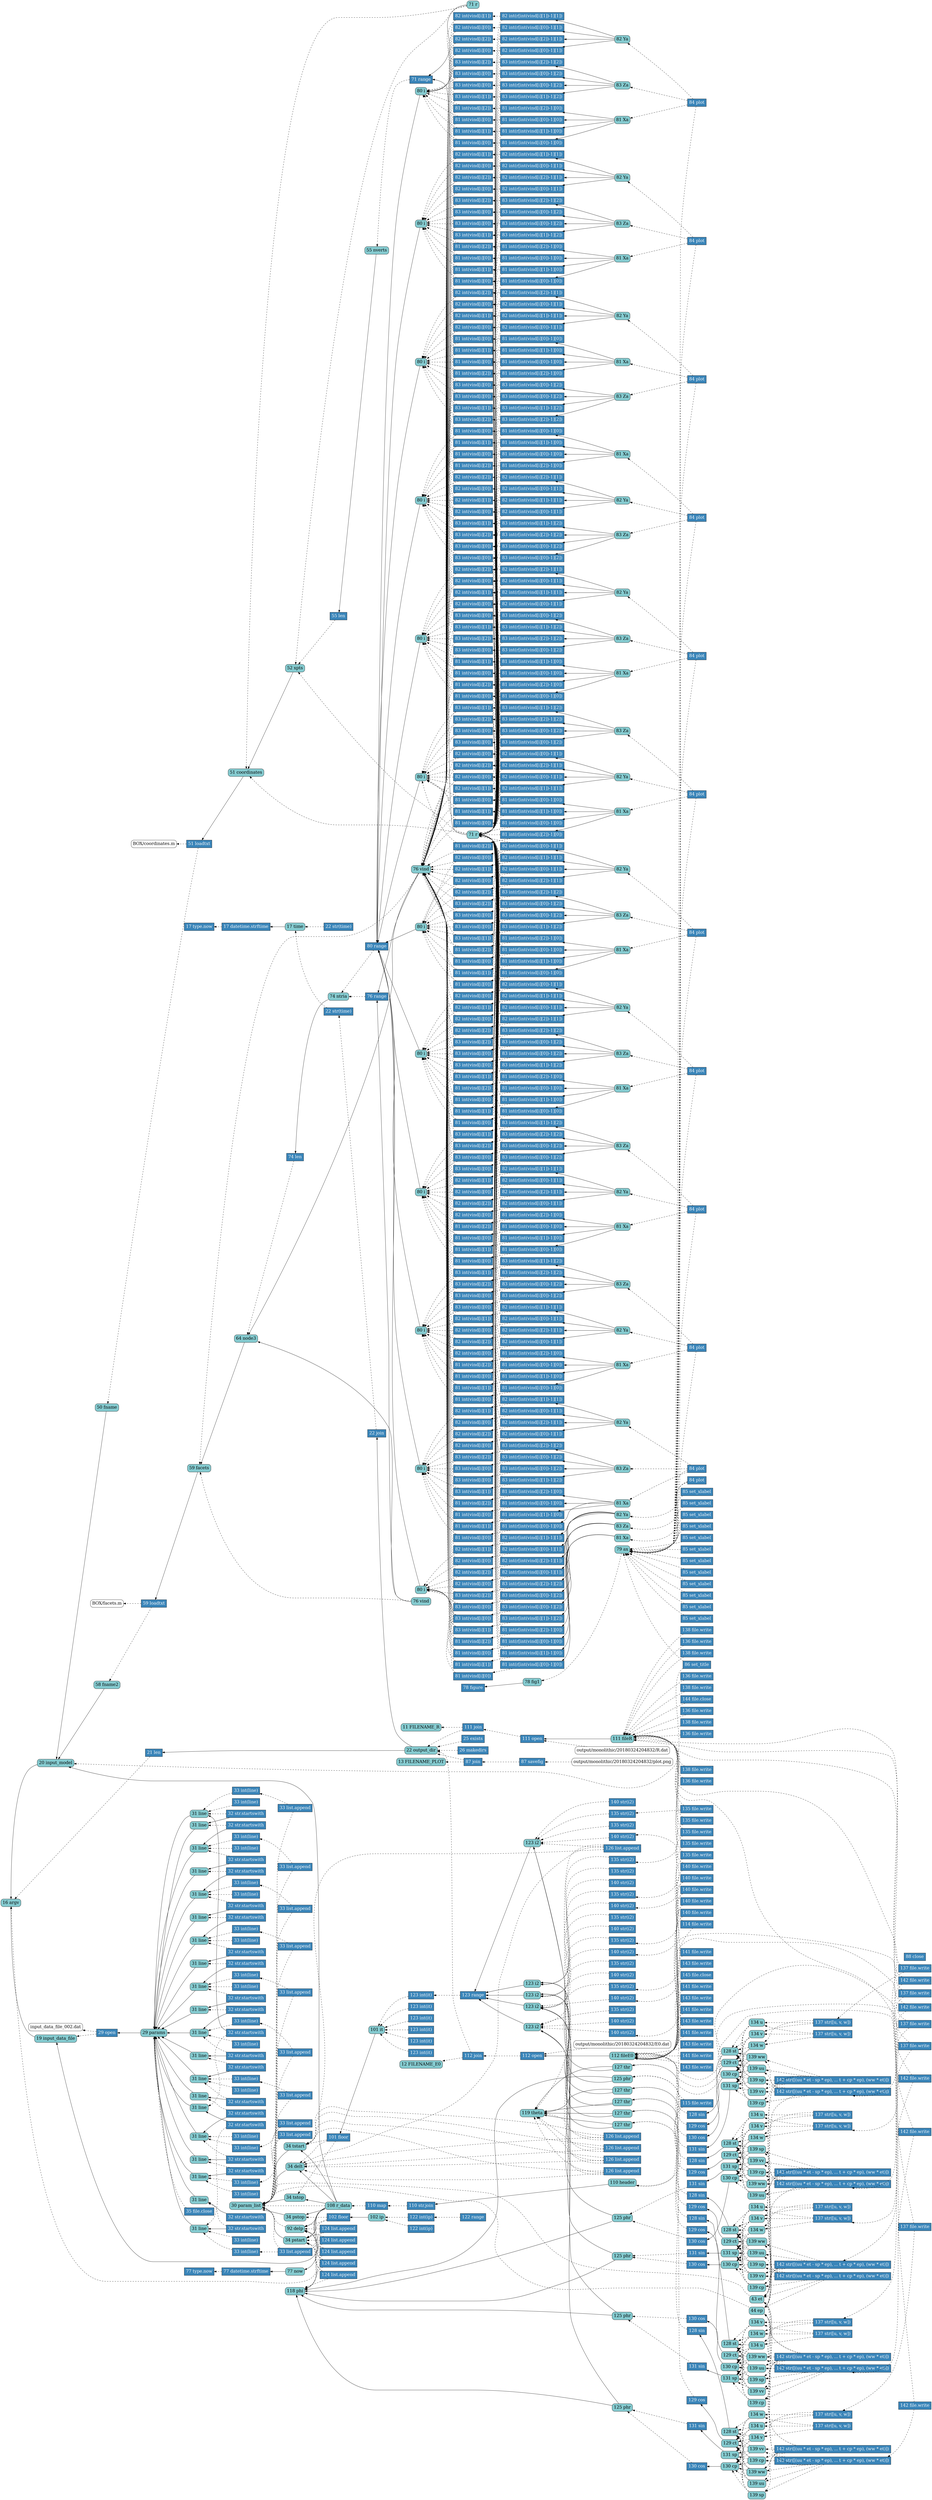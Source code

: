 digraph dependency {
    rankdir=RL;
    node[fontsize=20]
    v_1_30 [label="17 type.now" fillcolor="#3A85B9" fontcolor="white" shape="box" style="filled"];
    v_1_33 [label="17 datetime.strftime" fillcolor="#3A85B9" fontcolor="white" shape="box" style="filled"];
    v_1_33 [label="17 datetime.strftime" fillcolor="#3A85B9" fontcolor="white" shape="box" style="filled"];
    v_1_34 [label="17 time" fillcolor="#85CBD0" fontcolor="black" shape="box" style="rounded,filled"];
    v_1_41 [label="21 len" fillcolor="#3A85B9" fontcolor="white" shape="box" style="filled"];
    v_1_26 [label="16 argv" fillcolor="#85CBD0" fontcolor="black" shape="box" style="rounded,filled"];
    v_1_51 [label="22 output_dir" fillcolor="#85CBD0" fontcolor="black" shape="box" style="rounded,filled"];
    v_1_45 [label="22 str(time)" fillcolor="#3A85B9" fontcolor="white" shape="box" style="filled"];
    v_1_47 [label="22 join" fillcolor="#3A85B9" fontcolor="white" shape="box" style="filled"];
    v_1_48 [label="22 str(time)" fillcolor="#3A85B9" fontcolor="white" shape="box" style="filled"];
    v_1_54 [label="25 exists" fillcolor="#3A85B9" fontcolor="white" shape="box" style="filled"];
    v_1_57 [label="26 makedirs" fillcolor="#3A85B9" fontcolor="white" shape="box" style="filled"];
    a_1 [label="input_data_file_002.dat" fillcolor="white" fontcolor="black" shape="box" style="rounded,filled"];
    v_1_60 [label="29 open" fillcolor="#3A85B9" fontcolor="white" shape="box" style="filled"];
    v_1_36 [label="19 input_data_file" fillcolor="#85CBD0" fontcolor="black" shape="box" style="rounded,filled"];
    v_1_61 [label="29 params" fillcolor="#85CBD0" fontcolor="black" shape="box" style="rounded,filled"];
    v_1_66 [label="32 str.startswith" fillcolor="#3A85B9" fontcolor="white" shape="box" style="filled"];
    v_1_70 [label="32 str.startswith" fillcolor="#3A85B9" fontcolor="white" shape="box" style="filled"];
    v_1_67 [label="31 line" fillcolor="#85CBD0" fontcolor="black" shape="box" style="rounded,filled"];
    v_1_74 [label="33 int(line)" fillcolor="#3A85B9" fontcolor="white" shape="box" style="filled"];
    v_1_71 [label="31 line" fillcolor="#85CBD0" fontcolor="black" shape="box" style="rounded,filled"];
    v_1_77 [label="33 list.append" fillcolor="#3A85B9" fontcolor="white" shape="box" style="filled"];
    v_1_63 [label="30 param_list" fillcolor="#85CBD0" fontcolor="black" shape="box" style="rounded,filled"];
    v_1_78 [label="33 int(line)" fillcolor="#3A85B9" fontcolor="white" shape="box" style="filled"];
    v_1_83 [label="32 str.startswith" fillcolor="#3A85B9" fontcolor="white" shape="box" style="filled"];
    v_1_87 [label="32 str.startswith" fillcolor="#3A85B9" fontcolor="white" shape="box" style="filled"];
    v_1_84 [label="31 line" fillcolor="#85CBD0" fontcolor="black" shape="box" style="rounded,filled"];
    v_1_91 [label="33 int(line)" fillcolor="#3A85B9" fontcolor="white" shape="box" style="filled"];
    v_1_88 [label="31 line" fillcolor="#85CBD0" fontcolor="black" shape="box" style="rounded,filled"];
    v_1_94 [label="33 list.append" fillcolor="#3A85B9" fontcolor="white" shape="box" style="filled"];
    v_1_95 [label="33 int(line)" fillcolor="#3A85B9" fontcolor="white" shape="box" style="filled"];
    v_1_99 [label="32 str.startswith" fillcolor="#3A85B9" fontcolor="white" shape="box" style="filled"];
    v_1_103 [label="32 str.startswith" fillcolor="#3A85B9" fontcolor="white" shape="box" style="filled"];
    v_1_100 [label="31 line" fillcolor="#85CBD0" fontcolor="black" shape="box" style="rounded,filled"];
    v_1_107 [label="33 int(line)" fillcolor="#3A85B9" fontcolor="white" shape="box" style="filled"];
    v_1_104 [label="31 line" fillcolor="#85CBD0" fontcolor="black" shape="box" style="rounded,filled"];
    v_1_110 [label="33 list.append" fillcolor="#3A85B9" fontcolor="white" shape="box" style="filled"];
    v_1_111 [label="33 int(line)" fillcolor="#3A85B9" fontcolor="white" shape="box" style="filled"];
    v_1_115 [label="32 str.startswith" fillcolor="#3A85B9" fontcolor="white" shape="box" style="filled"];
    v_1_119 [label="32 str.startswith" fillcolor="#3A85B9" fontcolor="white" shape="box" style="filled"];
    v_1_116 [label="31 line" fillcolor="#85CBD0" fontcolor="black" shape="box" style="rounded,filled"];
    v_1_123 [label="33 int(line)" fillcolor="#3A85B9" fontcolor="white" shape="box" style="filled"];
    v_1_120 [label="31 line" fillcolor="#85CBD0" fontcolor="black" shape="box" style="rounded,filled"];
    v_1_126 [label="33 list.append" fillcolor="#3A85B9" fontcolor="white" shape="box" style="filled"];
    v_1_127 [label="33 int(line)" fillcolor="#3A85B9" fontcolor="white" shape="box" style="filled"];
    v_1_131 [label="32 str.startswith" fillcolor="#3A85B9" fontcolor="white" shape="box" style="filled"];
    v_1_135 [label="32 str.startswith" fillcolor="#3A85B9" fontcolor="white" shape="box" style="filled"];
    v_1_132 [label="31 line" fillcolor="#85CBD0" fontcolor="black" shape="box" style="rounded,filled"];
    v_1_139 [label="33 int(line)" fillcolor="#3A85B9" fontcolor="white" shape="box" style="filled"];
    v_1_136 [label="31 line" fillcolor="#85CBD0" fontcolor="black" shape="box" style="rounded,filled"];
    v_1_142 [label="33 list.append" fillcolor="#3A85B9" fontcolor="white" shape="box" style="filled"];
    v_1_143 [label="33 int(line)" fillcolor="#3A85B9" fontcolor="white" shape="box" style="filled"];
    v_1_147 [label="32 str.startswith" fillcolor="#3A85B9" fontcolor="white" shape="box" style="filled"];
    v_1_151 [label="32 str.startswith" fillcolor="#3A85B9" fontcolor="white" shape="box" style="filled"];
    v_1_148 [label="31 line" fillcolor="#85CBD0" fontcolor="black" shape="box" style="rounded,filled"];
    v_1_155 [label="33 int(line)" fillcolor="#3A85B9" fontcolor="white" shape="box" style="filled"];
    v_1_152 [label="31 line" fillcolor="#85CBD0" fontcolor="black" shape="box" style="rounded,filled"];
    v_1_158 [label="33 list.append" fillcolor="#3A85B9" fontcolor="white" shape="box" style="filled"];
    v_1_159 [label="33 int(line)" fillcolor="#3A85B9" fontcolor="white" shape="box" style="filled"];
    v_1_163 [label="32 str.startswith" fillcolor="#3A85B9" fontcolor="white" shape="box" style="filled"];
    v_1_167 [label="32 str.startswith" fillcolor="#3A85B9" fontcolor="white" shape="box" style="filled"];
    v_1_164 [label="31 line" fillcolor="#85CBD0" fontcolor="black" shape="box" style="rounded,filled"];
    v_1_171 [label="33 int(line)" fillcolor="#3A85B9" fontcolor="white" shape="box" style="filled"];
    v_1_168 [label="31 line" fillcolor="#85CBD0" fontcolor="black" shape="box" style="rounded,filled"];
    v_1_174 [label="33 list.append" fillcolor="#3A85B9" fontcolor="white" shape="box" style="filled"];
    v_1_175 [label="33 int(line)" fillcolor="#3A85B9" fontcolor="white" shape="box" style="filled"];
    v_1_179 [label="32 str.startswith" fillcolor="#3A85B9" fontcolor="white" shape="box" style="filled"];
    v_1_183 [label="32 str.startswith" fillcolor="#3A85B9" fontcolor="white" shape="box" style="filled"];
    v_1_180 [label="31 line" fillcolor="#85CBD0" fontcolor="black" shape="box" style="rounded,filled"];
    v_1_187 [label="33 int(line)" fillcolor="#3A85B9" fontcolor="white" shape="box" style="filled"];
    v_1_184 [label="31 line" fillcolor="#85CBD0" fontcolor="black" shape="box" style="rounded,filled"];
    v_1_190 [label="33 list.append" fillcolor="#3A85B9" fontcolor="white" shape="box" style="filled"];
    v_1_191 [label="33 int(line)" fillcolor="#3A85B9" fontcolor="white" shape="box" style="filled"];
    v_1_195 [label="32 str.startswith" fillcolor="#3A85B9" fontcolor="white" shape="box" style="filled"];
    v_1_199 [label="32 str.startswith" fillcolor="#3A85B9" fontcolor="white" shape="box" style="filled"];
    v_1_196 [label="31 line" fillcolor="#85CBD0" fontcolor="black" shape="box" style="rounded,filled"];
    v_1_203 [label="33 int(line)" fillcolor="#3A85B9" fontcolor="white" shape="box" style="filled"];
    v_1_200 [label="31 line" fillcolor="#85CBD0" fontcolor="black" shape="box" style="rounded,filled"];
    v_1_206 [label="33 list.append" fillcolor="#3A85B9" fontcolor="white" shape="box" style="filled"];
    v_1_207 [label="33 int(line)" fillcolor="#3A85B9" fontcolor="white" shape="box" style="filled"];
    v_1_211 [label="32 str.startswith" fillcolor="#3A85B9" fontcolor="white" shape="box" style="filled"];
    v_1_215 [label="32 str.startswith" fillcolor="#3A85B9" fontcolor="white" shape="box" style="filled"];
    v_1_212 [label="31 line" fillcolor="#85CBD0" fontcolor="black" shape="box" style="rounded,filled"];
    v_1_219 [label="33 int(line)" fillcolor="#3A85B9" fontcolor="white" shape="box" style="filled"];
    v_1_216 [label="31 line" fillcolor="#85CBD0" fontcolor="black" shape="box" style="rounded,filled"];
    v_1_222 [label="33 list.append" fillcolor="#3A85B9" fontcolor="white" shape="box" style="filled"];
    v_1_223 [label="33 int(line)" fillcolor="#3A85B9" fontcolor="white" shape="box" style="filled"];
    v_1_238 [label="35 file.close" fillcolor="#3A85B9" fontcolor="white" shape="box" style="filled"];
    a_2 [label="BOX/coordinates.m" fillcolor="white" fontcolor="black" shape="box" style="rounded,filled"];
    v_1_246 [label="51 loadtxt" fillcolor="#3A85B9" fontcolor="white" shape="box" style="filled"];
    v_1_243 [label="50 fname" fillcolor="#85CBD0" fontcolor="black" shape="box" style="rounded,filled"];
    v_1_247 [label="51 coordinates" fillcolor="#85CBD0" fontcolor="black" shape="box" style="rounded,filled"];
    v_1_254 [label="55 len" fillcolor="#3A85B9" fontcolor="white" shape="box" style="filled"];
    v_1_248 [label="52 xpts" fillcolor="#85CBD0" fontcolor="black" shape="box" style="rounded,filled"];
    v_1_255 [label="55 nverts" fillcolor="#85CBD0" fontcolor="black" shape="box" style="rounded,filled"];
    a_4 [label="BOX/facets.m" fillcolor="white" fontcolor="black" shape="box" style="rounded,filled"];
    v_1_259 [label="59 loadtxt" fillcolor="#3A85B9" fontcolor="white" shape="box" style="filled"];
    v_1_256 [label="58 fname2" fillcolor="#85CBD0" fontcolor="black" shape="box" style="rounded,filled"];
    v_1_260 [label="59 facets" fillcolor="#85CBD0" fontcolor="black" shape="box" style="rounded,filled"];
    v_1_270 [label="71 range" fillcolor="#3A85B9" fontcolor="white" shape="box" style="filled"];
    v_1_272 [label="71 r" fillcolor="#85CBD0" fontcolor="black" shape="box" style="rounded,filled"];
    v_1_273 [label="71 r" fillcolor="#85CBD0" fontcolor="black" shape="box" style="rounded,filled"];
    v_1_277 [label="74 len" fillcolor="#3A85B9" fontcolor="white" shape="box" style="filled"];
    v_1_263 [label="64 node3" fillcolor="#85CBD0" fontcolor="black" shape="box" style="rounded,filled"];
    v_1_278 [label="74 ntria" fillcolor="#85CBD0" fontcolor="black" shape="box" style="rounded,filled"];
    v_1_282 [label="76 range" fillcolor="#3A85B9" fontcolor="white" shape="box" style="filled"];
    v_1_283 [label="76 vind" fillcolor="#85CBD0" fontcolor="black" shape="box" style="rounded,filled"];
    v_1_284 [label="76 vind" fillcolor="#85CBD0" fontcolor="black" shape="box" style="rounded,filled"];
    v_1_288 [label="77 type.now" fillcolor="#3A85B9" fontcolor="white" shape="box" style="filled"];
    v_1_291 [label="77 datetime.strftime" fillcolor="#3A85B9" fontcolor="white" shape="box" style="filled"];
    v_1_291 [label="77 datetime.strftime" fillcolor="#3A85B9" fontcolor="white" shape="box" style="filled"];
    v_1_292 [label="77 now" fillcolor="#85CBD0" fontcolor="black" shape="box" style="rounded,filled"];
    v_1_295 [label="78 figure" fillcolor="#3A85B9" fontcolor="white" shape="box" style="filled"];
    v_1_296 [label="78 fig1" fillcolor="#85CBD0" fontcolor="black" shape="box" style="rounded,filled"];
    v_1_300 [label="79 ax" fillcolor="#85CBD0" fontcolor="black" shape="box" style="rounded,filled"];
    v_1_303 [label="80 range" fillcolor="#3A85B9" fontcolor="white" shape="box" style="filled"];
    v_1_304 [label="80 i" fillcolor="#85CBD0" fontcolor="black" shape="box" style="rounded,filled"];
    v_1_362 [label="80 i" fillcolor="#85CBD0" fontcolor="black" shape="box" style="rounded,filled"];
    v_1_420 [label="80 i" fillcolor="#85CBD0" fontcolor="black" shape="box" style="rounded,filled"];
    v_1_478 [label="80 i" fillcolor="#85CBD0" fontcolor="black" shape="box" style="rounded,filled"];
    v_1_536 [label="80 i" fillcolor="#85CBD0" fontcolor="black" shape="box" style="rounded,filled"];
    v_1_594 [label="80 i" fillcolor="#85CBD0" fontcolor="black" shape="box" style="rounded,filled"];
    v_1_652 [label="80 i" fillcolor="#85CBD0" fontcolor="black" shape="box" style="rounded,filled"];
    v_1_710 [label="80 i" fillcolor="#85CBD0" fontcolor="black" shape="box" style="rounded,filled"];
    v_1_768 [label="80 i" fillcolor="#85CBD0" fontcolor="black" shape="box" style="rounded,filled"];
    v_1_826 [label="80 i" fillcolor="#85CBD0" fontcolor="black" shape="box" style="rounded,filled"];
    v_1_884 [label="80 i" fillcolor="#85CBD0" fontcolor="black" shape="box" style="rounded,filled"];
    v_1_942 [label="80 i" fillcolor="#85CBD0" fontcolor="black" shape="box" style="rounded,filled"];
    v_1_305 [label="81 int(r[int(vind[i][0])-1][0])" fillcolor="#3A85B9" fontcolor="white" shape="box" style="filled"];
    v_1_307 [label="81 int(vind[i][0])" fillcolor="#3A85B9" fontcolor="white" shape="box" style="filled"];
    v_1_315 [label="81 Xa" fillcolor="#85CBD0" fontcolor="black" shape="box" style="rounded,filled"];
    v_1_307 [label="81 int(vind[i][0])" fillcolor="#3A85B9" fontcolor="white" shape="box" style="filled"];
    v_1_309 [label="81 int(vind[i][1])" fillcolor="#3A85B9" fontcolor="white" shape="box" style="filled"];
    v_1_311 [label="81 int(r[int(vind[i][0])-1][0])" fillcolor="#3A85B9" fontcolor="white" shape="box" style="filled"];
    v_1_313 [label="81 int(vind[i][0])" fillcolor="#3A85B9" fontcolor="white" shape="box" style="filled"];
    v_1_313 [label="81 int(vind[i][0])" fillcolor="#3A85B9" fontcolor="white" shape="box" style="filled"];
    v_1_316 [label="81 int(r[int(vind[i][1])-1][0])" fillcolor="#3A85B9" fontcolor="white" shape="box" style="filled"];
    v_1_318 [label="81 int(r[int(vind[i][2])-1][0])" fillcolor="#3A85B9" fontcolor="white" shape="box" style="filled"];
    v_1_320 [label="81 int(vind[i][2])" fillcolor="#3A85B9" fontcolor="white" shape="box" style="filled"];
    v_1_320 [label="81 int(vind[i][2])" fillcolor="#3A85B9" fontcolor="white" shape="box" style="filled"];
    v_1_322 [label="82 int(r[int(vind[i][0])-1][1])" fillcolor="#3A85B9" fontcolor="white" shape="box" style="filled"];
    v_1_324 [label="82 int(vind[i][0])" fillcolor="#3A85B9" fontcolor="white" shape="box" style="filled"];
    v_1_330 [label="82 Ya" fillcolor="#85CBD0" fontcolor="black" shape="box" style="rounded,filled"];
    v_1_324 [label="82 int(vind[i][0])" fillcolor="#3A85B9" fontcolor="white" shape="box" style="filled"];
    v_1_326 [label="82 int(r[int(vind[i][2])-1][1])" fillcolor="#3A85B9" fontcolor="white" shape="box" style="filled"];
    v_1_328 [label="82 int(vind[i][2])" fillcolor="#3A85B9" fontcolor="white" shape="box" style="filled"];
    v_1_328 [label="82 int(vind[i][2])" fillcolor="#3A85B9" fontcolor="white" shape="box" style="filled"];
    v_1_331 [label="82 int(r[int(vind[i][0])-1][1])" fillcolor="#3A85B9" fontcolor="white" shape="box" style="filled"];
    v_1_333 [label="82 int(vind[i][0])" fillcolor="#3A85B9" fontcolor="white" shape="box" style="filled"];
    v_1_333 [label="82 int(vind[i][0])" fillcolor="#3A85B9" fontcolor="white" shape="box" style="filled"];
    v_1_335 [label="82 int(r[int(vind[i][1])-1][1])" fillcolor="#3A85B9" fontcolor="white" shape="box" style="filled"];
    v_1_337 [label="82 int(vind[i][1])" fillcolor="#3A85B9" fontcolor="white" shape="box" style="filled"];
    v_1_337 [label="82 int(vind[i][1])" fillcolor="#3A85B9" fontcolor="white" shape="box" style="filled"];
    v_1_339 [label="83 int(vind[i][0])" fillcolor="#3A85B9" fontcolor="white" shape="box" style="filled"];
    v_1_341 [label="83 int(r[int(vind[i][0])-1][2])" fillcolor="#3A85B9" fontcolor="white" shape="box" style="filled"];
    v_1_349 [label="83 Za" fillcolor="#85CBD0" fontcolor="black" shape="box" style="rounded,filled"];
    v_1_343 [label="83 int(vind[i][1])" fillcolor="#3A85B9" fontcolor="white" shape="box" style="filled"];
    v_1_345 [label="83 int(r[int(vind[i][1])-1][2])" fillcolor="#3A85B9" fontcolor="white" shape="box" style="filled"];
    v_1_347 [label="83 int(vind[i][2])" fillcolor="#3A85B9" fontcolor="white" shape="box" style="filled"];
    v_1_350 [label="83 int(r[int(vind[i][2])-1][2])" fillcolor="#3A85B9" fontcolor="white" shape="box" style="filled"];
    v_1_352 [label="83 int(r[int(vind[i][0])-1][2])" fillcolor="#3A85B9" fontcolor="white" shape="box" style="filled"];
    v_1_354 [label="83 int(vind[i][0])" fillcolor="#3A85B9" fontcolor="white" shape="box" style="filled"];
    v_1_354 [label="83 int(vind[i][0])" fillcolor="#3A85B9" fontcolor="white" shape="box" style="filled"];
    v_1_358 [label="84 plot" fillcolor="#3A85B9" fontcolor="white" shape="box" style="filled"];
    v_1_361 [label="85 set_xlabel" fillcolor="#3A85B9" fontcolor="white" shape="box" style="filled"];
    v_1_363 [label="81 int(r[int(vind[i][0])-1][0])" fillcolor="#3A85B9" fontcolor="white" shape="box" style="filled"];
    v_1_365 [label="81 int(vind[i][0])" fillcolor="#3A85B9" fontcolor="white" shape="box" style="filled"];
    v_1_373 [label="81 Xa" fillcolor="#85CBD0" fontcolor="black" shape="box" style="rounded,filled"];
    v_1_365 [label="81 int(vind[i][0])" fillcolor="#3A85B9" fontcolor="white" shape="box" style="filled"];
    v_1_367 [label="81 int(vind[i][1])" fillcolor="#3A85B9" fontcolor="white" shape="box" style="filled"];
    v_1_369 [label="81 int(r[int(vind[i][0])-1][0])" fillcolor="#3A85B9" fontcolor="white" shape="box" style="filled"];
    v_1_371 [label="81 int(vind[i][0])" fillcolor="#3A85B9" fontcolor="white" shape="box" style="filled"];
    v_1_371 [label="81 int(vind[i][0])" fillcolor="#3A85B9" fontcolor="white" shape="box" style="filled"];
    v_1_374 [label="81 int(r[int(vind[i][1])-1][0])" fillcolor="#3A85B9" fontcolor="white" shape="box" style="filled"];
    v_1_376 [label="81 int(r[int(vind[i][2])-1][0])" fillcolor="#3A85B9" fontcolor="white" shape="box" style="filled"];
    v_1_378 [label="81 int(vind[i][2])" fillcolor="#3A85B9" fontcolor="white" shape="box" style="filled"];
    v_1_378 [label="81 int(vind[i][2])" fillcolor="#3A85B9" fontcolor="white" shape="box" style="filled"];
    v_1_380 [label="82 int(r[int(vind[i][0])-1][1])" fillcolor="#3A85B9" fontcolor="white" shape="box" style="filled"];
    v_1_382 [label="82 int(vind[i][0])" fillcolor="#3A85B9" fontcolor="white" shape="box" style="filled"];
    v_1_388 [label="82 Ya" fillcolor="#85CBD0" fontcolor="black" shape="box" style="rounded,filled"];
    v_1_382 [label="82 int(vind[i][0])" fillcolor="#3A85B9" fontcolor="white" shape="box" style="filled"];
    v_1_384 [label="82 int(r[int(vind[i][2])-1][1])" fillcolor="#3A85B9" fontcolor="white" shape="box" style="filled"];
    v_1_386 [label="82 int(vind[i][2])" fillcolor="#3A85B9" fontcolor="white" shape="box" style="filled"];
    v_1_386 [label="82 int(vind[i][2])" fillcolor="#3A85B9" fontcolor="white" shape="box" style="filled"];
    v_1_389 [label="82 int(r[int(vind[i][0])-1][1])" fillcolor="#3A85B9" fontcolor="white" shape="box" style="filled"];
    v_1_391 [label="82 int(vind[i][0])" fillcolor="#3A85B9" fontcolor="white" shape="box" style="filled"];
    v_1_391 [label="82 int(vind[i][0])" fillcolor="#3A85B9" fontcolor="white" shape="box" style="filled"];
    v_1_393 [label="82 int(r[int(vind[i][1])-1][1])" fillcolor="#3A85B9" fontcolor="white" shape="box" style="filled"];
    v_1_395 [label="82 int(vind[i][1])" fillcolor="#3A85B9" fontcolor="white" shape="box" style="filled"];
    v_1_395 [label="82 int(vind[i][1])" fillcolor="#3A85B9" fontcolor="white" shape="box" style="filled"];
    v_1_397 [label="83 int(vind[i][0])" fillcolor="#3A85B9" fontcolor="white" shape="box" style="filled"];
    v_1_399 [label="83 int(r[int(vind[i][0])-1][2])" fillcolor="#3A85B9" fontcolor="white" shape="box" style="filled"];
    v_1_407 [label="83 Za" fillcolor="#85CBD0" fontcolor="black" shape="box" style="rounded,filled"];
    v_1_401 [label="83 int(vind[i][1])" fillcolor="#3A85B9" fontcolor="white" shape="box" style="filled"];
    v_1_403 [label="83 int(r[int(vind[i][1])-1][2])" fillcolor="#3A85B9" fontcolor="white" shape="box" style="filled"];
    v_1_405 [label="83 int(vind[i][2])" fillcolor="#3A85B9" fontcolor="white" shape="box" style="filled"];
    v_1_408 [label="83 int(r[int(vind[i][2])-1][2])" fillcolor="#3A85B9" fontcolor="white" shape="box" style="filled"];
    v_1_410 [label="83 int(r[int(vind[i][0])-1][2])" fillcolor="#3A85B9" fontcolor="white" shape="box" style="filled"];
    v_1_412 [label="83 int(vind[i][0])" fillcolor="#3A85B9" fontcolor="white" shape="box" style="filled"];
    v_1_412 [label="83 int(vind[i][0])" fillcolor="#3A85B9" fontcolor="white" shape="box" style="filled"];
    v_1_416 [label="84 plot" fillcolor="#3A85B9" fontcolor="white" shape="box" style="filled"];
    v_1_419 [label="85 set_xlabel" fillcolor="#3A85B9" fontcolor="white" shape="box" style="filled"];
    v_1_421 [label="81 int(r[int(vind[i][0])-1][0])" fillcolor="#3A85B9" fontcolor="white" shape="box" style="filled"];
    v_1_423 [label="81 int(vind[i][0])" fillcolor="#3A85B9" fontcolor="white" shape="box" style="filled"];
    v_1_431 [label="81 Xa" fillcolor="#85CBD0" fontcolor="black" shape="box" style="rounded,filled"];
    v_1_423 [label="81 int(vind[i][0])" fillcolor="#3A85B9" fontcolor="white" shape="box" style="filled"];
    v_1_425 [label="81 int(vind[i][1])" fillcolor="#3A85B9" fontcolor="white" shape="box" style="filled"];
    v_1_427 [label="81 int(r[int(vind[i][0])-1][0])" fillcolor="#3A85B9" fontcolor="white" shape="box" style="filled"];
    v_1_429 [label="81 int(vind[i][0])" fillcolor="#3A85B9" fontcolor="white" shape="box" style="filled"];
    v_1_429 [label="81 int(vind[i][0])" fillcolor="#3A85B9" fontcolor="white" shape="box" style="filled"];
    v_1_432 [label="81 int(r[int(vind[i][1])-1][0])" fillcolor="#3A85B9" fontcolor="white" shape="box" style="filled"];
    v_1_434 [label="81 int(r[int(vind[i][2])-1][0])" fillcolor="#3A85B9" fontcolor="white" shape="box" style="filled"];
    v_1_436 [label="81 int(vind[i][2])" fillcolor="#3A85B9" fontcolor="white" shape="box" style="filled"];
    v_1_436 [label="81 int(vind[i][2])" fillcolor="#3A85B9" fontcolor="white" shape="box" style="filled"];
    v_1_438 [label="82 int(r[int(vind[i][0])-1][1])" fillcolor="#3A85B9" fontcolor="white" shape="box" style="filled"];
    v_1_440 [label="82 int(vind[i][0])" fillcolor="#3A85B9" fontcolor="white" shape="box" style="filled"];
    v_1_446 [label="82 Ya" fillcolor="#85CBD0" fontcolor="black" shape="box" style="rounded,filled"];
    v_1_440 [label="82 int(vind[i][0])" fillcolor="#3A85B9" fontcolor="white" shape="box" style="filled"];
    v_1_442 [label="82 int(r[int(vind[i][2])-1][1])" fillcolor="#3A85B9" fontcolor="white" shape="box" style="filled"];
    v_1_444 [label="82 int(vind[i][2])" fillcolor="#3A85B9" fontcolor="white" shape="box" style="filled"];
    v_1_444 [label="82 int(vind[i][2])" fillcolor="#3A85B9" fontcolor="white" shape="box" style="filled"];
    v_1_447 [label="82 int(r[int(vind[i][0])-1][1])" fillcolor="#3A85B9" fontcolor="white" shape="box" style="filled"];
    v_1_449 [label="82 int(vind[i][0])" fillcolor="#3A85B9" fontcolor="white" shape="box" style="filled"];
    v_1_449 [label="82 int(vind[i][0])" fillcolor="#3A85B9" fontcolor="white" shape="box" style="filled"];
    v_1_451 [label="82 int(r[int(vind[i][1])-1][1])" fillcolor="#3A85B9" fontcolor="white" shape="box" style="filled"];
    v_1_453 [label="82 int(vind[i][1])" fillcolor="#3A85B9" fontcolor="white" shape="box" style="filled"];
    v_1_453 [label="82 int(vind[i][1])" fillcolor="#3A85B9" fontcolor="white" shape="box" style="filled"];
    v_1_455 [label="83 int(vind[i][0])" fillcolor="#3A85B9" fontcolor="white" shape="box" style="filled"];
    v_1_457 [label="83 int(r[int(vind[i][0])-1][2])" fillcolor="#3A85B9" fontcolor="white" shape="box" style="filled"];
    v_1_465 [label="83 Za" fillcolor="#85CBD0" fontcolor="black" shape="box" style="rounded,filled"];
    v_1_459 [label="83 int(vind[i][1])" fillcolor="#3A85B9" fontcolor="white" shape="box" style="filled"];
    v_1_461 [label="83 int(r[int(vind[i][1])-1][2])" fillcolor="#3A85B9" fontcolor="white" shape="box" style="filled"];
    v_1_463 [label="83 int(vind[i][2])" fillcolor="#3A85B9" fontcolor="white" shape="box" style="filled"];
    v_1_466 [label="83 int(r[int(vind[i][2])-1][2])" fillcolor="#3A85B9" fontcolor="white" shape="box" style="filled"];
    v_1_468 [label="83 int(r[int(vind[i][0])-1][2])" fillcolor="#3A85B9" fontcolor="white" shape="box" style="filled"];
    v_1_470 [label="83 int(vind[i][0])" fillcolor="#3A85B9" fontcolor="white" shape="box" style="filled"];
    v_1_470 [label="83 int(vind[i][0])" fillcolor="#3A85B9" fontcolor="white" shape="box" style="filled"];
    v_1_474 [label="84 plot" fillcolor="#3A85B9" fontcolor="white" shape="box" style="filled"];
    v_1_477 [label="85 set_xlabel" fillcolor="#3A85B9" fontcolor="white" shape="box" style="filled"];
    v_1_479 [label="81 int(r[int(vind[i][0])-1][0])" fillcolor="#3A85B9" fontcolor="white" shape="box" style="filled"];
    v_1_481 [label="81 int(vind[i][0])" fillcolor="#3A85B9" fontcolor="white" shape="box" style="filled"];
    v_1_489 [label="81 Xa" fillcolor="#85CBD0" fontcolor="black" shape="box" style="rounded,filled"];
    v_1_481 [label="81 int(vind[i][0])" fillcolor="#3A85B9" fontcolor="white" shape="box" style="filled"];
    v_1_483 [label="81 int(vind[i][1])" fillcolor="#3A85B9" fontcolor="white" shape="box" style="filled"];
    v_1_485 [label="81 int(r[int(vind[i][0])-1][0])" fillcolor="#3A85B9" fontcolor="white" shape="box" style="filled"];
    v_1_487 [label="81 int(vind[i][0])" fillcolor="#3A85B9" fontcolor="white" shape="box" style="filled"];
    v_1_487 [label="81 int(vind[i][0])" fillcolor="#3A85B9" fontcolor="white" shape="box" style="filled"];
    v_1_490 [label="81 int(r[int(vind[i][1])-1][0])" fillcolor="#3A85B9" fontcolor="white" shape="box" style="filled"];
    v_1_492 [label="81 int(r[int(vind[i][2])-1][0])" fillcolor="#3A85B9" fontcolor="white" shape="box" style="filled"];
    v_1_494 [label="81 int(vind[i][2])" fillcolor="#3A85B9" fontcolor="white" shape="box" style="filled"];
    v_1_494 [label="81 int(vind[i][2])" fillcolor="#3A85B9" fontcolor="white" shape="box" style="filled"];
    v_1_496 [label="82 int(r[int(vind[i][0])-1][1])" fillcolor="#3A85B9" fontcolor="white" shape="box" style="filled"];
    v_1_498 [label="82 int(vind[i][0])" fillcolor="#3A85B9" fontcolor="white" shape="box" style="filled"];
    v_1_504 [label="82 Ya" fillcolor="#85CBD0" fontcolor="black" shape="box" style="rounded,filled"];
    v_1_498 [label="82 int(vind[i][0])" fillcolor="#3A85B9" fontcolor="white" shape="box" style="filled"];
    v_1_500 [label="82 int(r[int(vind[i][2])-1][1])" fillcolor="#3A85B9" fontcolor="white" shape="box" style="filled"];
    v_1_502 [label="82 int(vind[i][2])" fillcolor="#3A85B9" fontcolor="white" shape="box" style="filled"];
    v_1_502 [label="82 int(vind[i][2])" fillcolor="#3A85B9" fontcolor="white" shape="box" style="filled"];
    v_1_505 [label="82 int(r[int(vind[i][0])-1][1])" fillcolor="#3A85B9" fontcolor="white" shape="box" style="filled"];
    v_1_507 [label="82 int(vind[i][0])" fillcolor="#3A85B9" fontcolor="white" shape="box" style="filled"];
    v_1_507 [label="82 int(vind[i][0])" fillcolor="#3A85B9" fontcolor="white" shape="box" style="filled"];
    v_1_509 [label="82 int(r[int(vind[i][1])-1][1])" fillcolor="#3A85B9" fontcolor="white" shape="box" style="filled"];
    v_1_511 [label="82 int(vind[i][1])" fillcolor="#3A85B9" fontcolor="white" shape="box" style="filled"];
    v_1_511 [label="82 int(vind[i][1])" fillcolor="#3A85B9" fontcolor="white" shape="box" style="filled"];
    v_1_513 [label="83 int(vind[i][0])" fillcolor="#3A85B9" fontcolor="white" shape="box" style="filled"];
    v_1_515 [label="83 int(r[int(vind[i][0])-1][2])" fillcolor="#3A85B9" fontcolor="white" shape="box" style="filled"];
    v_1_523 [label="83 Za" fillcolor="#85CBD0" fontcolor="black" shape="box" style="rounded,filled"];
    v_1_517 [label="83 int(vind[i][1])" fillcolor="#3A85B9" fontcolor="white" shape="box" style="filled"];
    v_1_519 [label="83 int(r[int(vind[i][1])-1][2])" fillcolor="#3A85B9" fontcolor="white" shape="box" style="filled"];
    v_1_521 [label="83 int(vind[i][2])" fillcolor="#3A85B9" fontcolor="white" shape="box" style="filled"];
    v_1_524 [label="83 int(r[int(vind[i][2])-1][2])" fillcolor="#3A85B9" fontcolor="white" shape="box" style="filled"];
    v_1_526 [label="83 int(r[int(vind[i][0])-1][2])" fillcolor="#3A85B9" fontcolor="white" shape="box" style="filled"];
    v_1_528 [label="83 int(vind[i][0])" fillcolor="#3A85B9" fontcolor="white" shape="box" style="filled"];
    v_1_528 [label="83 int(vind[i][0])" fillcolor="#3A85B9" fontcolor="white" shape="box" style="filled"];
    v_1_532 [label="84 plot" fillcolor="#3A85B9" fontcolor="white" shape="box" style="filled"];
    v_1_535 [label="85 set_xlabel" fillcolor="#3A85B9" fontcolor="white" shape="box" style="filled"];
    v_1_537 [label="81 int(r[int(vind[i][0])-1][0])" fillcolor="#3A85B9" fontcolor="white" shape="box" style="filled"];
    v_1_539 [label="81 int(vind[i][0])" fillcolor="#3A85B9" fontcolor="white" shape="box" style="filled"];
    v_1_547 [label="81 Xa" fillcolor="#85CBD0" fontcolor="black" shape="box" style="rounded,filled"];
    v_1_539 [label="81 int(vind[i][0])" fillcolor="#3A85B9" fontcolor="white" shape="box" style="filled"];
    v_1_541 [label="81 int(vind[i][1])" fillcolor="#3A85B9" fontcolor="white" shape="box" style="filled"];
    v_1_543 [label="81 int(r[int(vind[i][0])-1][0])" fillcolor="#3A85B9" fontcolor="white" shape="box" style="filled"];
    v_1_545 [label="81 int(vind[i][0])" fillcolor="#3A85B9" fontcolor="white" shape="box" style="filled"];
    v_1_545 [label="81 int(vind[i][0])" fillcolor="#3A85B9" fontcolor="white" shape="box" style="filled"];
    v_1_548 [label="81 int(r[int(vind[i][1])-1][0])" fillcolor="#3A85B9" fontcolor="white" shape="box" style="filled"];
    v_1_550 [label="81 int(r[int(vind[i][2])-1][0])" fillcolor="#3A85B9" fontcolor="white" shape="box" style="filled"];
    v_1_552 [label="81 int(vind[i][2])" fillcolor="#3A85B9" fontcolor="white" shape="box" style="filled"];
    v_1_552 [label="81 int(vind[i][2])" fillcolor="#3A85B9" fontcolor="white" shape="box" style="filled"];
    v_1_554 [label="82 int(r[int(vind[i][0])-1][1])" fillcolor="#3A85B9" fontcolor="white" shape="box" style="filled"];
    v_1_556 [label="82 int(vind[i][0])" fillcolor="#3A85B9" fontcolor="white" shape="box" style="filled"];
    v_1_562 [label="82 Ya" fillcolor="#85CBD0" fontcolor="black" shape="box" style="rounded,filled"];
    v_1_556 [label="82 int(vind[i][0])" fillcolor="#3A85B9" fontcolor="white" shape="box" style="filled"];
    v_1_558 [label="82 int(r[int(vind[i][2])-1][1])" fillcolor="#3A85B9" fontcolor="white" shape="box" style="filled"];
    v_1_560 [label="82 int(vind[i][2])" fillcolor="#3A85B9" fontcolor="white" shape="box" style="filled"];
    v_1_560 [label="82 int(vind[i][2])" fillcolor="#3A85B9" fontcolor="white" shape="box" style="filled"];
    v_1_563 [label="82 int(r[int(vind[i][0])-1][1])" fillcolor="#3A85B9" fontcolor="white" shape="box" style="filled"];
    v_1_565 [label="82 int(vind[i][0])" fillcolor="#3A85B9" fontcolor="white" shape="box" style="filled"];
    v_1_565 [label="82 int(vind[i][0])" fillcolor="#3A85B9" fontcolor="white" shape="box" style="filled"];
    v_1_567 [label="82 int(r[int(vind[i][1])-1][1])" fillcolor="#3A85B9" fontcolor="white" shape="box" style="filled"];
    v_1_569 [label="82 int(vind[i][1])" fillcolor="#3A85B9" fontcolor="white" shape="box" style="filled"];
    v_1_569 [label="82 int(vind[i][1])" fillcolor="#3A85B9" fontcolor="white" shape="box" style="filled"];
    v_1_571 [label="83 int(vind[i][0])" fillcolor="#3A85B9" fontcolor="white" shape="box" style="filled"];
    v_1_573 [label="83 int(r[int(vind[i][0])-1][2])" fillcolor="#3A85B9" fontcolor="white" shape="box" style="filled"];
    v_1_581 [label="83 Za" fillcolor="#85CBD0" fontcolor="black" shape="box" style="rounded,filled"];
    v_1_575 [label="83 int(vind[i][1])" fillcolor="#3A85B9" fontcolor="white" shape="box" style="filled"];
    v_1_577 [label="83 int(r[int(vind[i][1])-1][2])" fillcolor="#3A85B9" fontcolor="white" shape="box" style="filled"];
    v_1_579 [label="83 int(vind[i][2])" fillcolor="#3A85B9" fontcolor="white" shape="box" style="filled"];
    v_1_582 [label="83 int(r[int(vind[i][2])-1][2])" fillcolor="#3A85B9" fontcolor="white" shape="box" style="filled"];
    v_1_584 [label="83 int(r[int(vind[i][0])-1][2])" fillcolor="#3A85B9" fontcolor="white" shape="box" style="filled"];
    v_1_586 [label="83 int(vind[i][0])" fillcolor="#3A85B9" fontcolor="white" shape="box" style="filled"];
    v_1_586 [label="83 int(vind[i][0])" fillcolor="#3A85B9" fontcolor="white" shape="box" style="filled"];
    v_1_590 [label="84 plot" fillcolor="#3A85B9" fontcolor="white" shape="box" style="filled"];
    v_1_593 [label="85 set_xlabel" fillcolor="#3A85B9" fontcolor="white" shape="box" style="filled"];
    v_1_595 [label="81 int(r[int(vind[i][0])-1][0])" fillcolor="#3A85B9" fontcolor="white" shape="box" style="filled"];
    v_1_597 [label="81 int(vind[i][0])" fillcolor="#3A85B9" fontcolor="white" shape="box" style="filled"];
    v_1_605 [label="81 Xa" fillcolor="#85CBD0" fontcolor="black" shape="box" style="rounded,filled"];
    v_1_597 [label="81 int(vind[i][0])" fillcolor="#3A85B9" fontcolor="white" shape="box" style="filled"];
    v_1_599 [label="81 int(vind[i][1])" fillcolor="#3A85B9" fontcolor="white" shape="box" style="filled"];
    v_1_601 [label="81 int(r[int(vind[i][0])-1][0])" fillcolor="#3A85B9" fontcolor="white" shape="box" style="filled"];
    v_1_603 [label="81 int(vind[i][0])" fillcolor="#3A85B9" fontcolor="white" shape="box" style="filled"];
    v_1_603 [label="81 int(vind[i][0])" fillcolor="#3A85B9" fontcolor="white" shape="box" style="filled"];
    v_1_606 [label="81 int(r[int(vind[i][1])-1][0])" fillcolor="#3A85B9" fontcolor="white" shape="box" style="filled"];
    v_1_608 [label="81 int(r[int(vind[i][2])-1][0])" fillcolor="#3A85B9" fontcolor="white" shape="box" style="filled"];
    v_1_610 [label="81 int(vind[i][2])" fillcolor="#3A85B9" fontcolor="white" shape="box" style="filled"];
    v_1_610 [label="81 int(vind[i][2])" fillcolor="#3A85B9" fontcolor="white" shape="box" style="filled"];
    v_1_612 [label="82 int(r[int(vind[i][0])-1][1])" fillcolor="#3A85B9" fontcolor="white" shape="box" style="filled"];
    v_1_614 [label="82 int(vind[i][0])" fillcolor="#3A85B9" fontcolor="white" shape="box" style="filled"];
    v_1_620 [label="82 Ya" fillcolor="#85CBD0" fontcolor="black" shape="box" style="rounded,filled"];
    v_1_614 [label="82 int(vind[i][0])" fillcolor="#3A85B9" fontcolor="white" shape="box" style="filled"];
    v_1_616 [label="82 int(r[int(vind[i][2])-1][1])" fillcolor="#3A85B9" fontcolor="white" shape="box" style="filled"];
    v_1_618 [label="82 int(vind[i][2])" fillcolor="#3A85B9" fontcolor="white" shape="box" style="filled"];
    v_1_618 [label="82 int(vind[i][2])" fillcolor="#3A85B9" fontcolor="white" shape="box" style="filled"];
    v_1_621 [label="82 int(r[int(vind[i][0])-1][1])" fillcolor="#3A85B9" fontcolor="white" shape="box" style="filled"];
    v_1_623 [label="82 int(vind[i][0])" fillcolor="#3A85B9" fontcolor="white" shape="box" style="filled"];
    v_1_623 [label="82 int(vind[i][0])" fillcolor="#3A85B9" fontcolor="white" shape="box" style="filled"];
    v_1_625 [label="82 int(r[int(vind[i][1])-1][1])" fillcolor="#3A85B9" fontcolor="white" shape="box" style="filled"];
    v_1_627 [label="82 int(vind[i][1])" fillcolor="#3A85B9" fontcolor="white" shape="box" style="filled"];
    v_1_627 [label="82 int(vind[i][1])" fillcolor="#3A85B9" fontcolor="white" shape="box" style="filled"];
    v_1_629 [label="83 int(vind[i][0])" fillcolor="#3A85B9" fontcolor="white" shape="box" style="filled"];
    v_1_631 [label="83 int(r[int(vind[i][0])-1][2])" fillcolor="#3A85B9" fontcolor="white" shape="box" style="filled"];
    v_1_639 [label="83 Za" fillcolor="#85CBD0" fontcolor="black" shape="box" style="rounded,filled"];
    v_1_633 [label="83 int(vind[i][1])" fillcolor="#3A85B9" fontcolor="white" shape="box" style="filled"];
    v_1_635 [label="83 int(r[int(vind[i][1])-1][2])" fillcolor="#3A85B9" fontcolor="white" shape="box" style="filled"];
    v_1_637 [label="83 int(vind[i][2])" fillcolor="#3A85B9" fontcolor="white" shape="box" style="filled"];
    v_1_640 [label="83 int(r[int(vind[i][2])-1][2])" fillcolor="#3A85B9" fontcolor="white" shape="box" style="filled"];
    v_1_642 [label="83 int(r[int(vind[i][0])-1][2])" fillcolor="#3A85B9" fontcolor="white" shape="box" style="filled"];
    v_1_644 [label="83 int(vind[i][0])" fillcolor="#3A85B9" fontcolor="white" shape="box" style="filled"];
    v_1_644 [label="83 int(vind[i][0])" fillcolor="#3A85B9" fontcolor="white" shape="box" style="filled"];
    v_1_648 [label="84 plot" fillcolor="#3A85B9" fontcolor="white" shape="box" style="filled"];
    v_1_651 [label="85 set_xlabel" fillcolor="#3A85B9" fontcolor="white" shape="box" style="filled"];
    v_1_653 [label="81 int(r[int(vind[i][0])-1][0])" fillcolor="#3A85B9" fontcolor="white" shape="box" style="filled"];
    v_1_655 [label="81 int(vind[i][0])" fillcolor="#3A85B9" fontcolor="white" shape="box" style="filled"];
    v_1_663 [label="81 Xa" fillcolor="#85CBD0" fontcolor="black" shape="box" style="rounded,filled"];
    v_1_655 [label="81 int(vind[i][0])" fillcolor="#3A85B9" fontcolor="white" shape="box" style="filled"];
    v_1_657 [label="81 int(vind[i][1])" fillcolor="#3A85B9" fontcolor="white" shape="box" style="filled"];
    v_1_659 [label="81 int(r[int(vind[i][0])-1][0])" fillcolor="#3A85B9" fontcolor="white" shape="box" style="filled"];
    v_1_661 [label="81 int(vind[i][0])" fillcolor="#3A85B9" fontcolor="white" shape="box" style="filled"];
    v_1_661 [label="81 int(vind[i][0])" fillcolor="#3A85B9" fontcolor="white" shape="box" style="filled"];
    v_1_664 [label="81 int(r[int(vind[i][1])-1][0])" fillcolor="#3A85B9" fontcolor="white" shape="box" style="filled"];
    v_1_666 [label="81 int(r[int(vind[i][2])-1][0])" fillcolor="#3A85B9" fontcolor="white" shape="box" style="filled"];
    v_1_668 [label="81 int(vind[i][2])" fillcolor="#3A85B9" fontcolor="white" shape="box" style="filled"];
    v_1_668 [label="81 int(vind[i][2])" fillcolor="#3A85B9" fontcolor="white" shape="box" style="filled"];
    v_1_670 [label="82 int(r[int(vind[i][0])-1][1])" fillcolor="#3A85B9" fontcolor="white" shape="box" style="filled"];
    v_1_672 [label="82 int(vind[i][0])" fillcolor="#3A85B9" fontcolor="white" shape="box" style="filled"];
    v_1_678 [label="82 Ya" fillcolor="#85CBD0" fontcolor="black" shape="box" style="rounded,filled"];
    v_1_672 [label="82 int(vind[i][0])" fillcolor="#3A85B9" fontcolor="white" shape="box" style="filled"];
    v_1_674 [label="82 int(r[int(vind[i][2])-1][1])" fillcolor="#3A85B9" fontcolor="white" shape="box" style="filled"];
    v_1_676 [label="82 int(vind[i][2])" fillcolor="#3A85B9" fontcolor="white" shape="box" style="filled"];
    v_1_676 [label="82 int(vind[i][2])" fillcolor="#3A85B9" fontcolor="white" shape="box" style="filled"];
    v_1_679 [label="82 int(r[int(vind[i][0])-1][1])" fillcolor="#3A85B9" fontcolor="white" shape="box" style="filled"];
    v_1_681 [label="82 int(vind[i][0])" fillcolor="#3A85B9" fontcolor="white" shape="box" style="filled"];
    v_1_681 [label="82 int(vind[i][0])" fillcolor="#3A85B9" fontcolor="white" shape="box" style="filled"];
    v_1_683 [label="82 int(r[int(vind[i][1])-1][1])" fillcolor="#3A85B9" fontcolor="white" shape="box" style="filled"];
    v_1_685 [label="82 int(vind[i][1])" fillcolor="#3A85B9" fontcolor="white" shape="box" style="filled"];
    v_1_685 [label="82 int(vind[i][1])" fillcolor="#3A85B9" fontcolor="white" shape="box" style="filled"];
    v_1_687 [label="83 int(vind[i][0])" fillcolor="#3A85B9" fontcolor="white" shape="box" style="filled"];
    v_1_689 [label="83 int(r[int(vind[i][0])-1][2])" fillcolor="#3A85B9" fontcolor="white" shape="box" style="filled"];
    v_1_697 [label="83 Za" fillcolor="#85CBD0" fontcolor="black" shape="box" style="rounded,filled"];
    v_1_691 [label="83 int(vind[i][1])" fillcolor="#3A85B9" fontcolor="white" shape="box" style="filled"];
    v_1_693 [label="83 int(r[int(vind[i][1])-1][2])" fillcolor="#3A85B9" fontcolor="white" shape="box" style="filled"];
    v_1_695 [label="83 int(vind[i][2])" fillcolor="#3A85B9" fontcolor="white" shape="box" style="filled"];
    v_1_698 [label="83 int(r[int(vind[i][2])-1][2])" fillcolor="#3A85B9" fontcolor="white" shape="box" style="filled"];
    v_1_700 [label="83 int(r[int(vind[i][0])-1][2])" fillcolor="#3A85B9" fontcolor="white" shape="box" style="filled"];
    v_1_702 [label="83 int(vind[i][0])" fillcolor="#3A85B9" fontcolor="white" shape="box" style="filled"];
    v_1_702 [label="83 int(vind[i][0])" fillcolor="#3A85B9" fontcolor="white" shape="box" style="filled"];
    v_1_706 [label="84 plot" fillcolor="#3A85B9" fontcolor="white" shape="box" style="filled"];
    v_1_709 [label="85 set_xlabel" fillcolor="#3A85B9" fontcolor="white" shape="box" style="filled"];
    v_1_711 [label="81 int(r[int(vind[i][0])-1][0])" fillcolor="#3A85B9" fontcolor="white" shape="box" style="filled"];
    v_1_713 [label="81 int(vind[i][0])" fillcolor="#3A85B9" fontcolor="white" shape="box" style="filled"];
    v_1_721 [label="81 Xa" fillcolor="#85CBD0" fontcolor="black" shape="box" style="rounded,filled"];
    v_1_713 [label="81 int(vind[i][0])" fillcolor="#3A85B9" fontcolor="white" shape="box" style="filled"];
    v_1_715 [label="81 int(vind[i][1])" fillcolor="#3A85B9" fontcolor="white" shape="box" style="filled"];
    v_1_717 [label="81 int(r[int(vind[i][0])-1][0])" fillcolor="#3A85B9" fontcolor="white" shape="box" style="filled"];
    v_1_719 [label="81 int(vind[i][0])" fillcolor="#3A85B9" fontcolor="white" shape="box" style="filled"];
    v_1_719 [label="81 int(vind[i][0])" fillcolor="#3A85B9" fontcolor="white" shape="box" style="filled"];
    v_1_722 [label="81 int(r[int(vind[i][1])-1][0])" fillcolor="#3A85B9" fontcolor="white" shape="box" style="filled"];
    v_1_724 [label="81 int(r[int(vind[i][2])-1][0])" fillcolor="#3A85B9" fontcolor="white" shape="box" style="filled"];
    v_1_726 [label="81 int(vind[i][2])" fillcolor="#3A85B9" fontcolor="white" shape="box" style="filled"];
    v_1_726 [label="81 int(vind[i][2])" fillcolor="#3A85B9" fontcolor="white" shape="box" style="filled"];
    v_1_728 [label="82 int(r[int(vind[i][0])-1][1])" fillcolor="#3A85B9" fontcolor="white" shape="box" style="filled"];
    v_1_730 [label="82 int(vind[i][0])" fillcolor="#3A85B9" fontcolor="white" shape="box" style="filled"];
    v_1_736 [label="82 Ya" fillcolor="#85CBD0" fontcolor="black" shape="box" style="rounded,filled"];
    v_1_730 [label="82 int(vind[i][0])" fillcolor="#3A85B9" fontcolor="white" shape="box" style="filled"];
    v_1_732 [label="82 int(r[int(vind[i][2])-1][1])" fillcolor="#3A85B9" fontcolor="white" shape="box" style="filled"];
    v_1_734 [label="82 int(vind[i][2])" fillcolor="#3A85B9" fontcolor="white" shape="box" style="filled"];
    v_1_734 [label="82 int(vind[i][2])" fillcolor="#3A85B9" fontcolor="white" shape="box" style="filled"];
    v_1_737 [label="82 int(r[int(vind[i][0])-1][1])" fillcolor="#3A85B9" fontcolor="white" shape="box" style="filled"];
    v_1_739 [label="82 int(vind[i][0])" fillcolor="#3A85B9" fontcolor="white" shape="box" style="filled"];
    v_1_739 [label="82 int(vind[i][0])" fillcolor="#3A85B9" fontcolor="white" shape="box" style="filled"];
    v_1_741 [label="82 int(r[int(vind[i][1])-1][1])" fillcolor="#3A85B9" fontcolor="white" shape="box" style="filled"];
    v_1_743 [label="82 int(vind[i][1])" fillcolor="#3A85B9" fontcolor="white" shape="box" style="filled"];
    v_1_743 [label="82 int(vind[i][1])" fillcolor="#3A85B9" fontcolor="white" shape="box" style="filled"];
    v_1_745 [label="83 int(vind[i][0])" fillcolor="#3A85B9" fontcolor="white" shape="box" style="filled"];
    v_1_747 [label="83 int(r[int(vind[i][0])-1][2])" fillcolor="#3A85B9" fontcolor="white" shape="box" style="filled"];
    v_1_755 [label="83 Za" fillcolor="#85CBD0" fontcolor="black" shape="box" style="rounded,filled"];
    v_1_749 [label="83 int(vind[i][1])" fillcolor="#3A85B9" fontcolor="white" shape="box" style="filled"];
    v_1_751 [label="83 int(r[int(vind[i][1])-1][2])" fillcolor="#3A85B9" fontcolor="white" shape="box" style="filled"];
    v_1_753 [label="83 int(vind[i][2])" fillcolor="#3A85B9" fontcolor="white" shape="box" style="filled"];
    v_1_756 [label="83 int(r[int(vind[i][2])-1][2])" fillcolor="#3A85B9" fontcolor="white" shape="box" style="filled"];
    v_1_758 [label="83 int(r[int(vind[i][0])-1][2])" fillcolor="#3A85B9" fontcolor="white" shape="box" style="filled"];
    v_1_760 [label="83 int(vind[i][0])" fillcolor="#3A85B9" fontcolor="white" shape="box" style="filled"];
    v_1_760 [label="83 int(vind[i][0])" fillcolor="#3A85B9" fontcolor="white" shape="box" style="filled"];
    v_1_764 [label="84 plot" fillcolor="#3A85B9" fontcolor="white" shape="box" style="filled"];
    v_1_767 [label="85 set_xlabel" fillcolor="#3A85B9" fontcolor="white" shape="box" style="filled"];
    v_1_769 [label="81 int(r[int(vind[i][0])-1][0])" fillcolor="#3A85B9" fontcolor="white" shape="box" style="filled"];
    v_1_771 [label="81 int(vind[i][0])" fillcolor="#3A85B9" fontcolor="white" shape="box" style="filled"];
    v_1_779 [label="81 Xa" fillcolor="#85CBD0" fontcolor="black" shape="box" style="rounded,filled"];
    v_1_771 [label="81 int(vind[i][0])" fillcolor="#3A85B9" fontcolor="white" shape="box" style="filled"];
    v_1_773 [label="81 int(vind[i][1])" fillcolor="#3A85B9" fontcolor="white" shape="box" style="filled"];
    v_1_775 [label="81 int(r[int(vind[i][0])-1][0])" fillcolor="#3A85B9" fontcolor="white" shape="box" style="filled"];
    v_1_777 [label="81 int(vind[i][0])" fillcolor="#3A85B9" fontcolor="white" shape="box" style="filled"];
    v_1_777 [label="81 int(vind[i][0])" fillcolor="#3A85B9" fontcolor="white" shape="box" style="filled"];
    v_1_780 [label="81 int(r[int(vind[i][1])-1][0])" fillcolor="#3A85B9" fontcolor="white" shape="box" style="filled"];
    v_1_782 [label="81 int(r[int(vind[i][2])-1][0])" fillcolor="#3A85B9" fontcolor="white" shape="box" style="filled"];
    v_1_784 [label="81 int(vind[i][2])" fillcolor="#3A85B9" fontcolor="white" shape="box" style="filled"];
    v_1_784 [label="81 int(vind[i][2])" fillcolor="#3A85B9" fontcolor="white" shape="box" style="filled"];
    v_1_786 [label="82 int(r[int(vind[i][0])-1][1])" fillcolor="#3A85B9" fontcolor="white" shape="box" style="filled"];
    v_1_788 [label="82 int(vind[i][0])" fillcolor="#3A85B9" fontcolor="white" shape="box" style="filled"];
    v_1_794 [label="82 Ya" fillcolor="#85CBD0" fontcolor="black" shape="box" style="rounded,filled"];
    v_1_788 [label="82 int(vind[i][0])" fillcolor="#3A85B9" fontcolor="white" shape="box" style="filled"];
    v_1_790 [label="82 int(r[int(vind[i][2])-1][1])" fillcolor="#3A85B9" fontcolor="white" shape="box" style="filled"];
    v_1_792 [label="82 int(vind[i][2])" fillcolor="#3A85B9" fontcolor="white" shape="box" style="filled"];
    v_1_792 [label="82 int(vind[i][2])" fillcolor="#3A85B9" fontcolor="white" shape="box" style="filled"];
    v_1_795 [label="82 int(r[int(vind[i][0])-1][1])" fillcolor="#3A85B9" fontcolor="white" shape="box" style="filled"];
    v_1_797 [label="82 int(vind[i][0])" fillcolor="#3A85B9" fontcolor="white" shape="box" style="filled"];
    v_1_797 [label="82 int(vind[i][0])" fillcolor="#3A85B9" fontcolor="white" shape="box" style="filled"];
    v_1_799 [label="82 int(r[int(vind[i][1])-1][1])" fillcolor="#3A85B9" fontcolor="white" shape="box" style="filled"];
    v_1_801 [label="82 int(vind[i][1])" fillcolor="#3A85B9" fontcolor="white" shape="box" style="filled"];
    v_1_801 [label="82 int(vind[i][1])" fillcolor="#3A85B9" fontcolor="white" shape="box" style="filled"];
    v_1_803 [label="83 int(vind[i][0])" fillcolor="#3A85B9" fontcolor="white" shape="box" style="filled"];
    v_1_805 [label="83 int(r[int(vind[i][0])-1][2])" fillcolor="#3A85B9" fontcolor="white" shape="box" style="filled"];
    v_1_813 [label="83 Za" fillcolor="#85CBD0" fontcolor="black" shape="box" style="rounded,filled"];
    v_1_807 [label="83 int(vind[i][1])" fillcolor="#3A85B9" fontcolor="white" shape="box" style="filled"];
    v_1_809 [label="83 int(r[int(vind[i][1])-1][2])" fillcolor="#3A85B9" fontcolor="white" shape="box" style="filled"];
    v_1_811 [label="83 int(vind[i][2])" fillcolor="#3A85B9" fontcolor="white" shape="box" style="filled"];
    v_1_814 [label="83 int(r[int(vind[i][2])-1][2])" fillcolor="#3A85B9" fontcolor="white" shape="box" style="filled"];
    v_1_816 [label="83 int(r[int(vind[i][0])-1][2])" fillcolor="#3A85B9" fontcolor="white" shape="box" style="filled"];
    v_1_818 [label="83 int(vind[i][0])" fillcolor="#3A85B9" fontcolor="white" shape="box" style="filled"];
    v_1_818 [label="83 int(vind[i][0])" fillcolor="#3A85B9" fontcolor="white" shape="box" style="filled"];
    v_1_822 [label="84 plot" fillcolor="#3A85B9" fontcolor="white" shape="box" style="filled"];
    v_1_825 [label="85 set_xlabel" fillcolor="#3A85B9" fontcolor="white" shape="box" style="filled"];
    v_1_827 [label="81 int(r[int(vind[i][0])-1][0])" fillcolor="#3A85B9" fontcolor="white" shape="box" style="filled"];
    v_1_829 [label="81 int(vind[i][0])" fillcolor="#3A85B9" fontcolor="white" shape="box" style="filled"];
    v_1_837 [label="81 Xa" fillcolor="#85CBD0" fontcolor="black" shape="box" style="rounded,filled"];
    v_1_829 [label="81 int(vind[i][0])" fillcolor="#3A85B9" fontcolor="white" shape="box" style="filled"];
    v_1_831 [label="81 int(vind[i][1])" fillcolor="#3A85B9" fontcolor="white" shape="box" style="filled"];
    v_1_833 [label="81 int(r[int(vind[i][0])-1][0])" fillcolor="#3A85B9" fontcolor="white" shape="box" style="filled"];
    v_1_835 [label="81 int(vind[i][0])" fillcolor="#3A85B9" fontcolor="white" shape="box" style="filled"];
    v_1_835 [label="81 int(vind[i][0])" fillcolor="#3A85B9" fontcolor="white" shape="box" style="filled"];
    v_1_838 [label="81 int(r[int(vind[i][1])-1][0])" fillcolor="#3A85B9" fontcolor="white" shape="box" style="filled"];
    v_1_840 [label="81 int(r[int(vind[i][2])-1][0])" fillcolor="#3A85B9" fontcolor="white" shape="box" style="filled"];
    v_1_842 [label="81 int(vind[i][2])" fillcolor="#3A85B9" fontcolor="white" shape="box" style="filled"];
    v_1_842 [label="81 int(vind[i][2])" fillcolor="#3A85B9" fontcolor="white" shape="box" style="filled"];
    v_1_844 [label="82 int(r[int(vind[i][0])-1][1])" fillcolor="#3A85B9" fontcolor="white" shape="box" style="filled"];
    v_1_846 [label="82 int(vind[i][0])" fillcolor="#3A85B9" fontcolor="white" shape="box" style="filled"];
    v_1_852 [label="82 Ya" fillcolor="#85CBD0" fontcolor="black" shape="box" style="rounded,filled"];
    v_1_846 [label="82 int(vind[i][0])" fillcolor="#3A85B9" fontcolor="white" shape="box" style="filled"];
    v_1_848 [label="82 int(r[int(vind[i][2])-1][1])" fillcolor="#3A85B9" fontcolor="white" shape="box" style="filled"];
    v_1_850 [label="82 int(vind[i][2])" fillcolor="#3A85B9" fontcolor="white" shape="box" style="filled"];
    v_1_850 [label="82 int(vind[i][2])" fillcolor="#3A85B9" fontcolor="white" shape="box" style="filled"];
    v_1_853 [label="82 int(r[int(vind[i][0])-1][1])" fillcolor="#3A85B9" fontcolor="white" shape="box" style="filled"];
    v_1_855 [label="82 int(vind[i][0])" fillcolor="#3A85B9" fontcolor="white" shape="box" style="filled"];
    v_1_855 [label="82 int(vind[i][0])" fillcolor="#3A85B9" fontcolor="white" shape="box" style="filled"];
    v_1_857 [label="82 int(r[int(vind[i][1])-1][1])" fillcolor="#3A85B9" fontcolor="white" shape="box" style="filled"];
    v_1_859 [label="82 int(vind[i][1])" fillcolor="#3A85B9" fontcolor="white" shape="box" style="filled"];
    v_1_859 [label="82 int(vind[i][1])" fillcolor="#3A85B9" fontcolor="white" shape="box" style="filled"];
    v_1_861 [label="83 int(vind[i][0])" fillcolor="#3A85B9" fontcolor="white" shape="box" style="filled"];
    v_1_863 [label="83 int(r[int(vind[i][0])-1][2])" fillcolor="#3A85B9" fontcolor="white" shape="box" style="filled"];
    v_1_871 [label="83 Za" fillcolor="#85CBD0" fontcolor="black" shape="box" style="rounded,filled"];
    v_1_865 [label="83 int(vind[i][1])" fillcolor="#3A85B9" fontcolor="white" shape="box" style="filled"];
    v_1_867 [label="83 int(r[int(vind[i][1])-1][2])" fillcolor="#3A85B9" fontcolor="white" shape="box" style="filled"];
    v_1_869 [label="83 int(vind[i][2])" fillcolor="#3A85B9" fontcolor="white" shape="box" style="filled"];
    v_1_872 [label="83 int(r[int(vind[i][2])-1][2])" fillcolor="#3A85B9" fontcolor="white" shape="box" style="filled"];
    v_1_874 [label="83 int(r[int(vind[i][0])-1][2])" fillcolor="#3A85B9" fontcolor="white" shape="box" style="filled"];
    v_1_876 [label="83 int(vind[i][0])" fillcolor="#3A85B9" fontcolor="white" shape="box" style="filled"];
    v_1_876 [label="83 int(vind[i][0])" fillcolor="#3A85B9" fontcolor="white" shape="box" style="filled"];
    v_1_880 [label="84 plot" fillcolor="#3A85B9" fontcolor="white" shape="box" style="filled"];
    v_1_883 [label="85 set_xlabel" fillcolor="#3A85B9" fontcolor="white" shape="box" style="filled"];
    v_1_885 [label="81 int(r[int(vind[i][0])-1][0])" fillcolor="#3A85B9" fontcolor="white" shape="box" style="filled"];
    v_1_887 [label="81 int(vind[i][0])" fillcolor="#3A85B9" fontcolor="white" shape="box" style="filled"];
    v_1_895 [label="81 Xa" fillcolor="#85CBD0" fontcolor="black" shape="box" style="rounded,filled"];
    v_1_887 [label="81 int(vind[i][0])" fillcolor="#3A85B9" fontcolor="white" shape="box" style="filled"];
    v_1_889 [label="81 int(vind[i][1])" fillcolor="#3A85B9" fontcolor="white" shape="box" style="filled"];
    v_1_891 [label="81 int(r[int(vind[i][0])-1][0])" fillcolor="#3A85B9" fontcolor="white" shape="box" style="filled"];
    v_1_893 [label="81 int(vind[i][0])" fillcolor="#3A85B9" fontcolor="white" shape="box" style="filled"];
    v_1_893 [label="81 int(vind[i][0])" fillcolor="#3A85B9" fontcolor="white" shape="box" style="filled"];
    v_1_896 [label="81 int(r[int(vind[i][1])-1][0])" fillcolor="#3A85B9" fontcolor="white" shape="box" style="filled"];
    v_1_898 [label="81 int(r[int(vind[i][2])-1][0])" fillcolor="#3A85B9" fontcolor="white" shape="box" style="filled"];
    v_1_900 [label="81 int(vind[i][2])" fillcolor="#3A85B9" fontcolor="white" shape="box" style="filled"];
    v_1_900 [label="81 int(vind[i][2])" fillcolor="#3A85B9" fontcolor="white" shape="box" style="filled"];
    v_1_902 [label="82 int(r[int(vind[i][0])-1][1])" fillcolor="#3A85B9" fontcolor="white" shape="box" style="filled"];
    v_1_904 [label="82 int(vind[i][0])" fillcolor="#3A85B9" fontcolor="white" shape="box" style="filled"];
    v_1_910 [label="82 Ya" fillcolor="#85CBD0" fontcolor="black" shape="box" style="rounded,filled"];
    v_1_904 [label="82 int(vind[i][0])" fillcolor="#3A85B9" fontcolor="white" shape="box" style="filled"];
    v_1_906 [label="82 int(r[int(vind[i][2])-1][1])" fillcolor="#3A85B9" fontcolor="white" shape="box" style="filled"];
    v_1_908 [label="82 int(vind[i][2])" fillcolor="#3A85B9" fontcolor="white" shape="box" style="filled"];
    v_1_908 [label="82 int(vind[i][2])" fillcolor="#3A85B9" fontcolor="white" shape="box" style="filled"];
    v_1_911 [label="82 int(r[int(vind[i][0])-1][1])" fillcolor="#3A85B9" fontcolor="white" shape="box" style="filled"];
    v_1_913 [label="82 int(vind[i][0])" fillcolor="#3A85B9" fontcolor="white" shape="box" style="filled"];
    v_1_913 [label="82 int(vind[i][0])" fillcolor="#3A85B9" fontcolor="white" shape="box" style="filled"];
    v_1_915 [label="82 int(r[int(vind[i][1])-1][1])" fillcolor="#3A85B9" fontcolor="white" shape="box" style="filled"];
    v_1_917 [label="82 int(vind[i][1])" fillcolor="#3A85B9" fontcolor="white" shape="box" style="filled"];
    v_1_917 [label="82 int(vind[i][1])" fillcolor="#3A85B9" fontcolor="white" shape="box" style="filled"];
    v_1_919 [label="83 int(vind[i][0])" fillcolor="#3A85B9" fontcolor="white" shape="box" style="filled"];
    v_1_921 [label="83 int(r[int(vind[i][0])-1][2])" fillcolor="#3A85B9" fontcolor="white" shape="box" style="filled"];
    v_1_929 [label="83 Za" fillcolor="#85CBD0" fontcolor="black" shape="box" style="rounded,filled"];
    v_1_923 [label="83 int(vind[i][1])" fillcolor="#3A85B9" fontcolor="white" shape="box" style="filled"];
    v_1_925 [label="83 int(r[int(vind[i][1])-1][2])" fillcolor="#3A85B9" fontcolor="white" shape="box" style="filled"];
    v_1_927 [label="83 int(vind[i][2])" fillcolor="#3A85B9" fontcolor="white" shape="box" style="filled"];
    v_1_930 [label="83 int(r[int(vind[i][2])-1][2])" fillcolor="#3A85B9" fontcolor="white" shape="box" style="filled"];
    v_1_932 [label="83 int(r[int(vind[i][0])-1][2])" fillcolor="#3A85B9" fontcolor="white" shape="box" style="filled"];
    v_1_934 [label="83 int(vind[i][0])" fillcolor="#3A85B9" fontcolor="white" shape="box" style="filled"];
    v_1_934 [label="83 int(vind[i][0])" fillcolor="#3A85B9" fontcolor="white" shape="box" style="filled"];
    v_1_938 [label="84 plot" fillcolor="#3A85B9" fontcolor="white" shape="box" style="filled"];
    v_1_941 [label="85 set_xlabel" fillcolor="#3A85B9" fontcolor="white" shape="box" style="filled"];
    v_1_943 [label="81 int(r[int(vind[i][0])-1][0])" fillcolor="#3A85B9" fontcolor="white" shape="box" style="filled"];
    v_1_945 [label="81 int(vind[i][0])" fillcolor="#3A85B9" fontcolor="white" shape="box" style="filled"];
    v_1_953 [label="81 Xa" fillcolor="#85CBD0" fontcolor="black" shape="box" style="rounded,filled"];
    v_1_945 [label="81 int(vind[i][0])" fillcolor="#3A85B9" fontcolor="white" shape="box" style="filled"];
    v_1_947 [label="81 int(vind[i][1])" fillcolor="#3A85B9" fontcolor="white" shape="box" style="filled"];
    v_1_949 [label="81 int(r[int(vind[i][0])-1][0])" fillcolor="#3A85B9" fontcolor="white" shape="box" style="filled"];
    v_1_951 [label="81 int(vind[i][0])" fillcolor="#3A85B9" fontcolor="white" shape="box" style="filled"];
    v_1_951 [label="81 int(vind[i][0])" fillcolor="#3A85B9" fontcolor="white" shape="box" style="filled"];
    v_1_954 [label="81 int(r[int(vind[i][1])-1][0])" fillcolor="#3A85B9" fontcolor="white" shape="box" style="filled"];
    v_1_956 [label="81 int(r[int(vind[i][2])-1][0])" fillcolor="#3A85B9" fontcolor="white" shape="box" style="filled"];
    v_1_958 [label="81 int(vind[i][2])" fillcolor="#3A85B9" fontcolor="white" shape="box" style="filled"];
    v_1_958 [label="81 int(vind[i][2])" fillcolor="#3A85B9" fontcolor="white" shape="box" style="filled"];
    v_1_960 [label="82 int(r[int(vind[i][0])-1][1])" fillcolor="#3A85B9" fontcolor="white" shape="box" style="filled"];
    v_1_962 [label="82 int(vind[i][0])" fillcolor="#3A85B9" fontcolor="white" shape="box" style="filled"];
    v_1_968 [label="82 Ya" fillcolor="#85CBD0" fontcolor="black" shape="box" style="rounded,filled"];
    v_1_962 [label="82 int(vind[i][0])" fillcolor="#3A85B9" fontcolor="white" shape="box" style="filled"];
    v_1_964 [label="82 int(r[int(vind[i][2])-1][1])" fillcolor="#3A85B9" fontcolor="white" shape="box" style="filled"];
    v_1_966 [label="82 int(vind[i][2])" fillcolor="#3A85B9" fontcolor="white" shape="box" style="filled"];
    v_1_966 [label="82 int(vind[i][2])" fillcolor="#3A85B9" fontcolor="white" shape="box" style="filled"];
    v_1_969 [label="82 int(r[int(vind[i][0])-1][1])" fillcolor="#3A85B9" fontcolor="white" shape="box" style="filled"];
    v_1_971 [label="82 int(vind[i][0])" fillcolor="#3A85B9" fontcolor="white" shape="box" style="filled"];
    v_1_971 [label="82 int(vind[i][0])" fillcolor="#3A85B9" fontcolor="white" shape="box" style="filled"];
    v_1_973 [label="82 int(r[int(vind[i][1])-1][1])" fillcolor="#3A85B9" fontcolor="white" shape="box" style="filled"];
    v_1_975 [label="82 int(vind[i][1])" fillcolor="#3A85B9" fontcolor="white" shape="box" style="filled"];
    v_1_975 [label="82 int(vind[i][1])" fillcolor="#3A85B9" fontcolor="white" shape="box" style="filled"];
    v_1_977 [label="83 int(vind[i][0])" fillcolor="#3A85B9" fontcolor="white" shape="box" style="filled"];
    v_1_979 [label="83 int(r[int(vind[i][0])-1][2])" fillcolor="#3A85B9" fontcolor="white" shape="box" style="filled"];
    v_1_987 [label="83 Za" fillcolor="#85CBD0" fontcolor="black" shape="box" style="rounded,filled"];
    v_1_981 [label="83 int(vind[i][1])" fillcolor="#3A85B9" fontcolor="white" shape="box" style="filled"];
    v_1_983 [label="83 int(r[int(vind[i][1])-1][2])" fillcolor="#3A85B9" fontcolor="white" shape="box" style="filled"];
    v_1_985 [label="83 int(vind[i][2])" fillcolor="#3A85B9" fontcolor="white" shape="box" style="filled"];
    v_1_988 [label="83 int(r[int(vind[i][2])-1][2])" fillcolor="#3A85B9" fontcolor="white" shape="box" style="filled"];
    v_1_990 [label="83 int(r[int(vind[i][0])-1][2])" fillcolor="#3A85B9" fontcolor="white" shape="box" style="filled"];
    v_1_992 [label="83 int(vind[i][0])" fillcolor="#3A85B9" fontcolor="white" shape="box" style="filled"];
    v_1_992 [label="83 int(vind[i][0])" fillcolor="#3A85B9" fontcolor="white" shape="box" style="filled"];
    v_1_996 [label="84 plot" fillcolor="#3A85B9" fontcolor="white" shape="box" style="filled"];
    v_1_999 [label="85 set_xlabel" fillcolor="#3A85B9" fontcolor="white" shape="box" style="filled"];
    v_1_1002 [label="86 set_title" fillcolor="#3A85B9" fontcolor="white" shape="box" style="filled"];
    v_1_37 [label="20 input_model" fillcolor="#85CBD0" fontcolor="black" shape="box" style="rounded,filled"];
    v_1_1005 [label="87 join" fillcolor="#3A85B9" fontcolor="white" shape="box" style="filled"];
    v_1_25 [label="13 FILENAME_PLOT" fillcolor="#85CBD0" fontcolor="black" shape="box" style="rounded,filled"];
    a_6 [label="output/monolithic/20180324204832/plot.png" fillcolor="white" fontcolor="black" shape="box" style="rounded,filled"];
    v_1_1008 [label="87 savefig" fillcolor="#3A85B9" fontcolor="white" shape="box" style="filled"];
    v_1_1011 [label="88 close" fillcolor="#3A85B9" fontcolor="white" shape="box" style="filled"];
    v_1_1017 [label="101 floor" fillcolor="#3A85B9" fontcolor="white" shape="box" style="filled"];
    v_1_232 [label="34 tstop" fillcolor="#85CBD0" fontcolor="black" shape="box" style="rounded,filled"];
    v_1_227 [label="34 tstart" fillcolor="#85CBD0" fontcolor="black" shape="box" style="rounded,filled"];
    v_1_230 [label="34 delt" fillcolor="#85CBD0" fontcolor="black" shape="box" style="rounded,filled"];
    v_1_1018 [label="101 it" fillcolor="#85CBD0" fontcolor="black" shape="box" style="rounded,filled"];
    v_1_1022 [label="102 floor" fillcolor="#3A85B9" fontcolor="white" shape="box" style="filled"];
    v_1_234 [label="34 pstop" fillcolor="#85CBD0" fontcolor="black" shape="box" style="rounded,filled"];
    v_1_228 [label="34 pstart" fillcolor="#85CBD0" fontcolor="black" shape="box" style="rounded,filled"];
    v_1_1012 [label="92 delp" fillcolor="#85CBD0" fontcolor="black" shape="box" style="rounded,filled"];
    v_1_1023 [label="102 ip" fillcolor="#85CBD0" fontcolor="black" shape="box" style="rounded,filled"];
    v_1_1028 [label="110 map" fillcolor="#3A85B9" fontcolor="white" shape="box" style="filled"];
    v_1_1024 [label="108 r_data" fillcolor="#85CBD0" fontcolor="black" shape="box" style="rounded,filled"];
    v_1_1031 [label="110 str.join" fillcolor="#3A85B9" fontcolor="white" shape="box" style="filled"];
    v_1_1033 [label="110 header" fillcolor="#85CBD0" fontcolor="black" shape="box" style="rounded,filled"];
    v_1_1036 [label="111 join" fillcolor="#3A85B9" fontcolor="white" shape="box" style="filled"];
    v_1_23 [label="11 FILENAME_R" fillcolor="#85CBD0" fontcolor="black" shape="box" style="rounded,filled"];
    a_7 [label="output/monolithic/20180324204832/R.dat" fillcolor="white" fontcolor="black" shape="box" style="rounded,filled"];
    v_1_1039 [label="111 open" fillcolor="#3A85B9" fontcolor="white" shape="box" style="filled"];
    v_1_1040 [label="111 fileR" fillcolor="#85CBD0" fontcolor="black" shape="box" style="rounded,filled"];
    v_1_1043 [label="112 join" fillcolor="#3A85B9" fontcolor="white" shape="box" style="filled"];
    v_1_24 [label="12 FILENAME_E0" fillcolor="#85CBD0" fontcolor="black" shape="box" style="rounded,filled"];
    a_8 [label="output/monolithic/20180324204832/E0.dat" fillcolor="white" fontcolor="black" shape="box" style="rounded,filled"];
    v_1_1046 [label="112 open" fillcolor="#3A85B9" fontcolor="white" shape="box" style="filled"];
    v_1_1047 [label="112 fileE0" fillcolor="#85CBD0" fontcolor="black" shape="box" style="rounded,filled"];
    v_1_1051 [label="114 file.write" fillcolor="#3A85B9" fontcolor="white" shape="box" style="filled"];
    v_1_1055 [label="115 file.write" fillcolor="#3A85B9" fontcolor="white" shape="box" style="filled"];
    v_1_1062 [label="122 int(ip)" fillcolor="#3A85B9" fontcolor="white" shape="box" style="filled"];
    v_1_1064 [label="122 range" fillcolor="#3A85B9" fontcolor="white" shape="box" style="filled"];
    v_1_1065 [label="122 int(ip)" fillcolor="#3A85B9" fontcolor="white" shape="box" style="filled"];
    v_1_1069 [label="123 int(it)" fillcolor="#3A85B9" fontcolor="white" shape="box" style="filled"];
    v_1_1071 [label="123 range" fillcolor="#3A85B9" fontcolor="white" shape="box" style="filled"];
    v_1_1078 [label="123 i2" fillcolor="#85CBD0" fontcolor="black" shape="box" style="rounded,filled"];
    v_1_1169 [label="123 i2" fillcolor="#85CBD0" fontcolor="black" shape="box" style="rounded,filled"];
    v_1_1260 [label="123 i2" fillcolor="#85CBD0" fontcolor="black" shape="box" style="rounded,filled"];
    v_1_1351 [label="123 i2" fillcolor="#85CBD0" fontcolor="black" shape="box" style="rounded,filled"];
    v_1_1442 [label="123 i2" fillcolor="#85CBD0" fontcolor="black" shape="box" style="rounded,filled"];
    v_1_1072 [label="123 int(it)" fillcolor="#3A85B9" fontcolor="white" shape="box" style="filled"];
    v_1_1077 [label="124 list.append" fillcolor="#3A85B9" fontcolor="white" shape="box" style="filled"];
    v_1_1056 [label="118 phi" fillcolor="#85CBD0" fontcolor="black" shape="box" style="rounded,filled"];
    v_1_1083 [label="126 list.append" fillcolor="#3A85B9" fontcolor="white" shape="box" style="filled"];
    v_1_1057 [label="119 theta" fillcolor="#85CBD0" fontcolor="black" shape="box" style="rounded,filled"];
    v_1_1088 [label="128 sin" fillcolor="#3A85B9" fontcolor="white" shape="box" style="filled"];
    v_1_1084 [label="127 thr" fillcolor="#85CBD0" fontcolor="black" shape="box" style="rounded,filled"];
    v_1_1089 [label="128 st" fillcolor="#85CBD0" fontcolor="black" shape="box" style="rounded,filled"];
    v_1_1093 [label="129 cos" fillcolor="#3A85B9" fontcolor="white" shape="box" style="filled"];
    v_1_1094 [label="129 ct" fillcolor="#85CBD0" fontcolor="black" shape="box" style="rounded,filled"];
    v_1_1098 [label="130 cos" fillcolor="#3A85B9" fontcolor="white" shape="box" style="filled"];
    v_1_1079 [label="125 phr" fillcolor="#85CBD0" fontcolor="black" shape="box" style="rounded,filled"];
    v_1_1099 [label="130 cp" fillcolor="#85CBD0" fontcolor="black" shape="box" style="rounded,filled"];
    v_1_1103 [label="131 sin" fillcolor="#3A85B9" fontcolor="white" shape="box" style="filled"];
    v_1_1104 [label="131 sp" fillcolor="#85CBD0" fontcolor="black" shape="box" style="rounded,filled"];
    v_1_1112 [label="135 str(i2)" fillcolor="#3A85B9" fontcolor="white" shape="box" style="filled"];
    v_1_1115 [label="135 file.write" fillcolor="#3A85B9" fontcolor="white" shape="box" style="filled"];
    v_1_1116 [label="135 str(i2)" fillcolor="#3A85B9" fontcolor="white" shape="box" style="filled"];
    v_1_1121 [label="136 file.write" fillcolor="#3A85B9" fontcolor="white" shape="box" style="filled"];
    v_1_1124 [label="137 str([u, v, w])" fillcolor="#3A85B9" fontcolor="white" shape="box" style="filled"];
    v_1_1107 [label="134 u" fillcolor="#85CBD0" fontcolor="black" shape="box" style="rounded,filled"];
    v_1_1109 [label="134 v" fillcolor="#85CBD0" fontcolor="black" shape="box" style="rounded,filled"];
    v_1_1108 [label="134 w" fillcolor="#85CBD0" fontcolor="black" shape="box" style="rounded,filled"];
    v_1_1127 [label="137 file.write" fillcolor="#3A85B9" fontcolor="white" shape="box" style="filled"];
    v_1_1128 [label="137 str([u, v, w])" fillcolor="#3A85B9" fontcolor="white" shape="box" style="filled"];
    v_1_1133 [label="138 file.write" fillcolor="#3A85B9" fontcolor="white" shape="box" style="filled"];
    v_1_1141 [label="140 str(i2)" fillcolor="#3A85B9" fontcolor="white" shape="box" style="filled"];
    v_1_1144 [label="140 file.write" fillcolor="#3A85B9" fontcolor="white" shape="box" style="filled"];
    v_1_1145 [label="140 str(i2)" fillcolor="#3A85B9" fontcolor="white" shape="box" style="filled"];
    v_1_1150 [label="141 file.write" fillcolor="#3A85B9" fontcolor="white" shape="box" style="filled"];
    v_1_1153 [label="142 str([(uu * et - sp * ep), ... t + cp * ep), (ww * et)])" fillcolor="#3A85B9" fontcolor="white" shape="box" style="filled"];
    v_1_1134 [label="139 uu" fillcolor="#85CBD0" fontcolor="black" shape="box" style="rounded,filled"];
    v_1_241 [label="43 et" fillcolor="#85CBD0" fontcolor="black" shape="box" style="rounded,filled"];
    v_1_1137 [label="139 sp" fillcolor="#85CBD0" fontcolor="black" shape="box" style="rounded,filled"];
    v_1_242 [label="44 ep" fillcolor="#85CBD0" fontcolor="black" shape="box" style="rounded,filled"];
    v_1_1138 [label="139 vv" fillcolor="#85CBD0" fontcolor="black" shape="box" style="rounded,filled"];
    v_1_1136 [label="139 cp" fillcolor="#85CBD0" fontcolor="black" shape="box" style="rounded,filled"];
    v_1_1135 [label="139 ww" fillcolor="#85CBD0" fontcolor="black" shape="box" style="rounded,filled"];
    v_1_1156 [label="142 file.write" fillcolor="#3A85B9" fontcolor="white" shape="box" style="filled"];
    v_1_1157 [label="142 str([(uu * et - sp * ep), ... t + cp * ep), (ww * et)])" fillcolor="#3A85B9" fontcolor="white" shape="box" style="filled"];
    v_1_1162 [label="143 file.write" fillcolor="#3A85B9" fontcolor="white" shape="box" style="filled"];
    v_1_1163 [label="123 int(it)" fillcolor="#3A85B9" fontcolor="white" shape="box" style="filled"];
    v_1_1168 [label="124 list.append" fillcolor="#3A85B9" fontcolor="white" shape="box" style="filled"];
    v_1_1174 [label="126 list.append" fillcolor="#3A85B9" fontcolor="white" shape="box" style="filled"];
    v_1_1179 [label="128 sin" fillcolor="#3A85B9" fontcolor="white" shape="box" style="filled"];
    v_1_1175 [label="127 thr" fillcolor="#85CBD0" fontcolor="black" shape="box" style="rounded,filled"];
    v_1_1180 [label="128 st" fillcolor="#85CBD0" fontcolor="black" shape="box" style="rounded,filled"];
    v_1_1184 [label="129 cos" fillcolor="#3A85B9" fontcolor="white" shape="box" style="filled"];
    v_1_1185 [label="129 ct" fillcolor="#85CBD0" fontcolor="black" shape="box" style="rounded,filled"];
    v_1_1189 [label="130 cos" fillcolor="#3A85B9" fontcolor="white" shape="box" style="filled"];
    v_1_1170 [label="125 phr" fillcolor="#85CBD0" fontcolor="black" shape="box" style="rounded,filled"];
    v_1_1190 [label="130 cp" fillcolor="#85CBD0" fontcolor="black" shape="box" style="rounded,filled"];
    v_1_1194 [label="131 sin" fillcolor="#3A85B9" fontcolor="white" shape="box" style="filled"];
    v_1_1195 [label="131 sp" fillcolor="#85CBD0" fontcolor="black" shape="box" style="rounded,filled"];
    v_1_1203 [label="135 str(i2)" fillcolor="#3A85B9" fontcolor="white" shape="box" style="filled"];
    v_1_1206 [label="135 file.write" fillcolor="#3A85B9" fontcolor="white" shape="box" style="filled"];
    v_1_1207 [label="135 str(i2)" fillcolor="#3A85B9" fontcolor="white" shape="box" style="filled"];
    v_1_1212 [label="136 file.write" fillcolor="#3A85B9" fontcolor="white" shape="box" style="filled"];
    v_1_1215 [label="137 str([u, v, w])" fillcolor="#3A85B9" fontcolor="white" shape="box" style="filled"];
    v_1_1198 [label="134 u" fillcolor="#85CBD0" fontcolor="black" shape="box" style="rounded,filled"];
    v_1_1200 [label="134 v" fillcolor="#85CBD0" fontcolor="black" shape="box" style="rounded,filled"];
    v_1_1199 [label="134 w" fillcolor="#85CBD0" fontcolor="black" shape="box" style="rounded,filled"];
    v_1_1218 [label="137 file.write" fillcolor="#3A85B9" fontcolor="white" shape="box" style="filled"];
    v_1_1219 [label="137 str([u, v, w])" fillcolor="#3A85B9" fontcolor="white" shape="box" style="filled"];
    v_1_1224 [label="138 file.write" fillcolor="#3A85B9" fontcolor="white" shape="box" style="filled"];
    v_1_1232 [label="140 str(i2)" fillcolor="#3A85B9" fontcolor="white" shape="box" style="filled"];
    v_1_1235 [label="140 file.write" fillcolor="#3A85B9" fontcolor="white" shape="box" style="filled"];
    v_1_1236 [label="140 str(i2)" fillcolor="#3A85B9" fontcolor="white" shape="box" style="filled"];
    v_1_1241 [label="141 file.write" fillcolor="#3A85B9" fontcolor="white" shape="box" style="filled"];
    v_1_1244 [label="142 str([(uu * et - sp * ep), ... t + cp * ep), (ww * et)])" fillcolor="#3A85B9" fontcolor="white" shape="box" style="filled"];
    v_1_1225 [label="139 uu" fillcolor="#85CBD0" fontcolor="black" shape="box" style="rounded,filled"];
    v_1_1228 [label="139 sp" fillcolor="#85CBD0" fontcolor="black" shape="box" style="rounded,filled"];
    v_1_1229 [label="139 vv" fillcolor="#85CBD0" fontcolor="black" shape="box" style="rounded,filled"];
    v_1_1227 [label="139 cp" fillcolor="#85CBD0" fontcolor="black" shape="box" style="rounded,filled"];
    v_1_1226 [label="139 ww" fillcolor="#85CBD0" fontcolor="black" shape="box" style="rounded,filled"];
    v_1_1247 [label="142 file.write" fillcolor="#3A85B9" fontcolor="white" shape="box" style="filled"];
    v_1_1248 [label="142 str([(uu * et - sp * ep), ... t + cp * ep), (ww * et)])" fillcolor="#3A85B9" fontcolor="white" shape="box" style="filled"];
    v_1_1253 [label="143 file.write" fillcolor="#3A85B9" fontcolor="white" shape="box" style="filled"];
    v_1_1254 [label="123 int(it)" fillcolor="#3A85B9" fontcolor="white" shape="box" style="filled"];
    v_1_1259 [label="124 list.append" fillcolor="#3A85B9" fontcolor="white" shape="box" style="filled"];
    v_1_1265 [label="126 list.append" fillcolor="#3A85B9" fontcolor="white" shape="box" style="filled"];
    v_1_1270 [label="128 sin" fillcolor="#3A85B9" fontcolor="white" shape="box" style="filled"];
    v_1_1266 [label="127 thr" fillcolor="#85CBD0" fontcolor="black" shape="box" style="rounded,filled"];
    v_1_1271 [label="128 st" fillcolor="#85CBD0" fontcolor="black" shape="box" style="rounded,filled"];
    v_1_1275 [label="129 cos" fillcolor="#3A85B9" fontcolor="white" shape="box" style="filled"];
    v_1_1276 [label="129 ct" fillcolor="#85CBD0" fontcolor="black" shape="box" style="rounded,filled"];
    v_1_1280 [label="130 cos" fillcolor="#3A85B9" fontcolor="white" shape="box" style="filled"];
    v_1_1261 [label="125 phr" fillcolor="#85CBD0" fontcolor="black" shape="box" style="rounded,filled"];
    v_1_1281 [label="130 cp" fillcolor="#85CBD0" fontcolor="black" shape="box" style="rounded,filled"];
    v_1_1285 [label="131 sin" fillcolor="#3A85B9" fontcolor="white" shape="box" style="filled"];
    v_1_1286 [label="131 sp" fillcolor="#85CBD0" fontcolor="black" shape="box" style="rounded,filled"];
    v_1_1294 [label="135 str(i2)" fillcolor="#3A85B9" fontcolor="white" shape="box" style="filled"];
    v_1_1297 [label="135 file.write" fillcolor="#3A85B9" fontcolor="white" shape="box" style="filled"];
    v_1_1298 [label="135 str(i2)" fillcolor="#3A85B9" fontcolor="white" shape="box" style="filled"];
    v_1_1303 [label="136 file.write" fillcolor="#3A85B9" fontcolor="white" shape="box" style="filled"];
    v_1_1306 [label="137 str([u, v, w])" fillcolor="#3A85B9" fontcolor="white" shape="box" style="filled"];
    v_1_1289 [label="134 u" fillcolor="#85CBD0" fontcolor="black" shape="box" style="rounded,filled"];
    v_1_1291 [label="134 v" fillcolor="#85CBD0" fontcolor="black" shape="box" style="rounded,filled"];
    v_1_1290 [label="134 w" fillcolor="#85CBD0" fontcolor="black" shape="box" style="rounded,filled"];
    v_1_1309 [label="137 file.write" fillcolor="#3A85B9" fontcolor="white" shape="box" style="filled"];
    v_1_1310 [label="137 str([u, v, w])" fillcolor="#3A85B9" fontcolor="white" shape="box" style="filled"];
    v_1_1315 [label="138 file.write" fillcolor="#3A85B9" fontcolor="white" shape="box" style="filled"];
    v_1_1323 [label="140 str(i2)" fillcolor="#3A85B9" fontcolor="white" shape="box" style="filled"];
    v_1_1326 [label="140 file.write" fillcolor="#3A85B9" fontcolor="white" shape="box" style="filled"];
    v_1_1327 [label="140 str(i2)" fillcolor="#3A85B9" fontcolor="white" shape="box" style="filled"];
    v_1_1332 [label="141 file.write" fillcolor="#3A85B9" fontcolor="white" shape="box" style="filled"];
    v_1_1335 [label="142 str([(uu * et - sp * ep), ... t + cp * ep), (ww * et)])" fillcolor="#3A85B9" fontcolor="white" shape="box" style="filled"];
    v_1_1316 [label="139 uu" fillcolor="#85CBD0" fontcolor="black" shape="box" style="rounded,filled"];
    v_1_1319 [label="139 sp" fillcolor="#85CBD0" fontcolor="black" shape="box" style="rounded,filled"];
    v_1_1320 [label="139 vv" fillcolor="#85CBD0" fontcolor="black" shape="box" style="rounded,filled"];
    v_1_1318 [label="139 cp" fillcolor="#85CBD0" fontcolor="black" shape="box" style="rounded,filled"];
    v_1_1317 [label="139 ww" fillcolor="#85CBD0" fontcolor="black" shape="box" style="rounded,filled"];
    v_1_1338 [label="142 file.write" fillcolor="#3A85B9" fontcolor="white" shape="box" style="filled"];
    v_1_1339 [label="142 str([(uu * et - sp * ep), ... t + cp * ep), (ww * et)])" fillcolor="#3A85B9" fontcolor="white" shape="box" style="filled"];
    v_1_1344 [label="143 file.write" fillcolor="#3A85B9" fontcolor="white" shape="box" style="filled"];
    v_1_1345 [label="123 int(it)" fillcolor="#3A85B9" fontcolor="white" shape="box" style="filled"];
    v_1_1350 [label="124 list.append" fillcolor="#3A85B9" fontcolor="white" shape="box" style="filled"];
    v_1_1356 [label="126 list.append" fillcolor="#3A85B9" fontcolor="white" shape="box" style="filled"];
    v_1_1361 [label="128 sin" fillcolor="#3A85B9" fontcolor="white" shape="box" style="filled"];
    v_1_1357 [label="127 thr" fillcolor="#85CBD0" fontcolor="black" shape="box" style="rounded,filled"];
    v_1_1362 [label="128 st" fillcolor="#85CBD0" fontcolor="black" shape="box" style="rounded,filled"];
    v_1_1366 [label="129 cos" fillcolor="#3A85B9" fontcolor="white" shape="box" style="filled"];
    v_1_1367 [label="129 ct" fillcolor="#85CBD0" fontcolor="black" shape="box" style="rounded,filled"];
    v_1_1371 [label="130 cos" fillcolor="#3A85B9" fontcolor="white" shape="box" style="filled"];
    v_1_1352 [label="125 phr" fillcolor="#85CBD0" fontcolor="black" shape="box" style="rounded,filled"];
    v_1_1372 [label="130 cp" fillcolor="#85CBD0" fontcolor="black" shape="box" style="rounded,filled"];
    v_1_1376 [label="131 sin" fillcolor="#3A85B9" fontcolor="white" shape="box" style="filled"];
    v_1_1377 [label="131 sp" fillcolor="#85CBD0" fontcolor="black" shape="box" style="rounded,filled"];
    v_1_1385 [label="135 str(i2)" fillcolor="#3A85B9" fontcolor="white" shape="box" style="filled"];
    v_1_1388 [label="135 file.write" fillcolor="#3A85B9" fontcolor="white" shape="box" style="filled"];
    v_1_1389 [label="135 str(i2)" fillcolor="#3A85B9" fontcolor="white" shape="box" style="filled"];
    v_1_1394 [label="136 file.write" fillcolor="#3A85B9" fontcolor="white" shape="box" style="filled"];
    v_1_1397 [label="137 str([u, v, w])" fillcolor="#3A85B9" fontcolor="white" shape="box" style="filled"];
    v_1_1380 [label="134 u" fillcolor="#85CBD0" fontcolor="black" shape="box" style="rounded,filled"];
    v_1_1382 [label="134 v" fillcolor="#85CBD0" fontcolor="black" shape="box" style="rounded,filled"];
    v_1_1381 [label="134 w" fillcolor="#85CBD0" fontcolor="black" shape="box" style="rounded,filled"];
    v_1_1400 [label="137 file.write" fillcolor="#3A85B9" fontcolor="white" shape="box" style="filled"];
    v_1_1401 [label="137 str([u, v, w])" fillcolor="#3A85B9" fontcolor="white" shape="box" style="filled"];
    v_1_1406 [label="138 file.write" fillcolor="#3A85B9" fontcolor="white" shape="box" style="filled"];
    v_1_1414 [label="140 str(i2)" fillcolor="#3A85B9" fontcolor="white" shape="box" style="filled"];
    v_1_1417 [label="140 file.write" fillcolor="#3A85B9" fontcolor="white" shape="box" style="filled"];
    v_1_1418 [label="140 str(i2)" fillcolor="#3A85B9" fontcolor="white" shape="box" style="filled"];
    v_1_1423 [label="141 file.write" fillcolor="#3A85B9" fontcolor="white" shape="box" style="filled"];
    v_1_1426 [label="142 str([(uu * et - sp * ep), ... t + cp * ep), (ww * et)])" fillcolor="#3A85B9" fontcolor="white" shape="box" style="filled"];
    v_1_1407 [label="139 uu" fillcolor="#85CBD0" fontcolor="black" shape="box" style="rounded,filled"];
    v_1_1410 [label="139 sp" fillcolor="#85CBD0" fontcolor="black" shape="box" style="rounded,filled"];
    v_1_1411 [label="139 vv" fillcolor="#85CBD0" fontcolor="black" shape="box" style="rounded,filled"];
    v_1_1409 [label="139 cp" fillcolor="#85CBD0" fontcolor="black" shape="box" style="rounded,filled"];
    v_1_1408 [label="139 ww" fillcolor="#85CBD0" fontcolor="black" shape="box" style="rounded,filled"];
    v_1_1429 [label="142 file.write" fillcolor="#3A85B9" fontcolor="white" shape="box" style="filled"];
    v_1_1430 [label="142 str([(uu * et - sp * ep), ... t + cp * ep), (ww * et)])" fillcolor="#3A85B9" fontcolor="white" shape="box" style="filled"];
    v_1_1435 [label="143 file.write" fillcolor="#3A85B9" fontcolor="white" shape="box" style="filled"];
    v_1_1436 [label="123 int(it)" fillcolor="#3A85B9" fontcolor="white" shape="box" style="filled"];
    v_1_1441 [label="124 list.append" fillcolor="#3A85B9" fontcolor="white" shape="box" style="filled"];
    v_1_1447 [label="126 list.append" fillcolor="#3A85B9" fontcolor="white" shape="box" style="filled"];
    v_1_1452 [label="128 sin" fillcolor="#3A85B9" fontcolor="white" shape="box" style="filled"];
    v_1_1448 [label="127 thr" fillcolor="#85CBD0" fontcolor="black" shape="box" style="rounded,filled"];
    v_1_1453 [label="128 st" fillcolor="#85CBD0" fontcolor="black" shape="box" style="rounded,filled"];
    v_1_1457 [label="129 cos" fillcolor="#3A85B9" fontcolor="white" shape="box" style="filled"];
    v_1_1458 [label="129 ct" fillcolor="#85CBD0" fontcolor="black" shape="box" style="rounded,filled"];
    v_1_1462 [label="130 cos" fillcolor="#3A85B9" fontcolor="white" shape="box" style="filled"];
    v_1_1443 [label="125 phr" fillcolor="#85CBD0" fontcolor="black" shape="box" style="rounded,filled"];
    v_1_1463 [label="130 cp" fillcolor="#85CBD0" fontcolor="black" shape="box" style="rounded,filled"];
    v_1_1467 [label="131 sin" fillcolor="#3A85B9" fontcolor="white" shape="box" style="filled"];
    v_1_1468 [label="131 sp" fillcolor="#85CBD0" fontcolor="black" shape="box" style="rounded,filled"];
    v_1_1476 [label="135 str(i2)" fillcolor="#3A85B9" fontcolor="white" shape="box" style="filled"];
    v_1_1479 [label="135 file.write" fillcolor="#3A85B9" fontcolor="white" shape="box" style="filled"];
    v_1_1480 [label="135 str(i2)" fillcolor="#3A85B9" fontcolor="white" shape="box" style="filled"];
    v_1_1485 [label="136 file.write" fillcolor="#3A85B9" fontcolor="white" shape="box" style="filled"];
    v_1_1488 [label="137 str([u, v, w])" fillcolor="#3A85B9" fontcolor="white" shape="box" style="filled"];
    v_1_1471 [label="134 u" fillcolor="#85CBD0" fontcolor="black" shape="box" style="rounded,filled"];
    v_1_1473 [label="134 v" fillcolor="#85CBD0" fontcolor="black" shape="box" style="rounded,filled"];
    v_1_1472 [label="134 w" fillcolor="#85CBD0" fontcolor="black" shape="box" style="rounded,filled"];
    v_1_1491 [label="137 file.write" fillcolor="#3A85B9" fontcolor="white" shape="box" style="filled"];
    v_1_1492 [label="137 str([u, v, w])" fillcolor="#3A85B9" fontcolor="white" shape="box" style="filled"];
    v_1_1497 [label="138 file.write" fillcolor="#3A85B9" fontcolor="white" shape="box" style="filled"];
    v_1_1505 [label="140 str(i2)" fillcolor="#3A85B9" fontcolor="white" shape="box" style="filled"];
    v_1_1508 [label="140 file.write" fillcolor="#3A85B9" fontcolor="white" shape="box" style="filled"];
    v_1_1509 [label="140 str(i2)" fillcolor="#3A85B9" fontcolor="white" shape="box" style="filled"];
    v_1_1514 [label="141 file.write" fillcolor="#3A85B9" fontcolor="white" shape="box" style="filled"];
    v_1_1517 [label="142 str([(uu * et - sp * ep), ... t + cp * ep), (ww * et)])" fillcolor="#3A85B9" fontcolor="white" shape="box" style="filled"];
    v_1_1498 [label="139 uu" fillcolor="#85CBD0" fontcolor="black" shape="box" style="rounded,filled"];
    v_1_1501 [label="139 sp" fillcolor="#85CBD0" fontcolor="black" shape="box" style="rounded,filled"];
    v_1_1502 [label="139 vv" fillcolor="#85CBD0" fontcolor="black" shape="box" style="rounded,filled"];
    v_1_1500 [label="139 cp" fillcolor="#85CBD0" fontcolor="black" shape="box" style="rounded,filled"];
    v_1_1499 [label="139 ww" fillcolor="#85CBD0" fontcolor="black" shape="box" style="rounded,filled"];
    v_1_1520 [label="142 file.write" fillcolor="#3A85B9" fontcolor="white" shape="box" style="filled"];
    v_1_1521 [label="142 str([(uu * et - sp * ep), ... t + cp * ep), (ww * et)])" fillcolor="#3A85B9" fontcolor="white" shape="box" style="filled"];
    v_1_1526 [label="143 file.write" fillcolor="#3A85B9" fontcolor="white" shape="box" style="filled"];
    v_1_1530 [label="144 file.close" fillcolor="#3A85B9" fontcolor="white" shape="box" style="filled"];
    v_1_1534 [label="145 file.close" fillcolor="#3A85B9" fontcolor="white" shape="box" style="filled"];
    v_1_1291 -> v_1_1271 [style="dashed"];
    v_1_1366 -> v_1_1357 [style="dashed"];
    v_1_107 -> v_1_104 [style="dashed"];
    v_1_1162 -> v_1_1047 [style="dashed"];
    v_1_1367 -> v_1_1366 [style=""];
    v_1_728 -> v_1_730 [style="dashed"];
    v_1_1471 -> v_1_1458 [style="dashed"];
    v_1_524 -> v_1_273 [style="dashed"];
    v_1_605 -> v_1_595 [style=""];
    v_1_784 -> v_1_768 [style="dashed"];
    v_1_554 -> v_1_556 [style="dashed"];
    v_1_960 -> v_1_962 [style="dashed"];
    v_1_1520 -> v_1_1517 [style="dashed"];
    v_1_709 -> v_1_300 [style="dashed"];
    a_7 -> v_1_1039 [style="dashed"];
    v_1_1083 -> v_1_230 [style="dashed"];
    v_1_455 -> v_1_284 [style="dashed"];
    v_1_623 -> v_1_594 [style="dashed"];
    v_1_889 -> v_1_284 [style="dashed"];
    v_1_1407 -> v_1_1372 [style="dashed"];
    v_1_929 -> v_1_930 [style=""];
    v_1_343 -> v_1_304 [style="dashed"];
    v_1_953 -> v_1_956 [style=""];
    v_1_523 -> v_1_526 [style=""];
    v_1_459 -> v_1_420 [style="dashed"];
    v_1_1436 -> v_1_1018 [style="dashed"];
    v_1_1107 -> v_1_1089 [style="dashed"];
    v_1_605 -> v_1_608 [style=""];
    v_1_1153 -> v_1_1135 [style="dashed"];
    v_1_167 -> v_1_168 [style=""];
    v_1_756 -> v_1_273 [style="dashed"];
    v_1_618 -> v_1_594 [style="dashed"];
    v_1_633 -> v_1_594 [style="dashed"];
    v_1_254 -> v_1_248 [style="dashed"];
    v_1_721 -> v_1_724 [style=""];
    v_1_560 -> v_1_536 [style="dashed"];
    v_1_753 -> v_1_710 [style="dashed"];
    v_1_389 -> v_1_391 [style="dashed"];
    v_1_586 -> v_1_284 [style="dashed"];
    v_1_447 -> v_1_273 [style="dashed"];
    v_1_1134 -> v_1_1094 [style="dashed"];
    v_1_438 -> v_1_440 [style="dashed"];
    v_1_548 -> v_1_273 [style="dashed"];
    v_1_639 -> v_1_642 [style=""];
    v_1_1508 -> v_1_1047 [style="dashed"];
    v_1_661 -> v_1_284 [style="dashed"];
    v_1_457 -> v_1_273 [style="dashed"];
    v_1_582 -> v_1_273 [style="dashed"];
    v_1_1409 -> v_1_1372 [style="dashed"];
    v_1_74 -> v_1_71 [style="dashed"];
    v_1_550 -> v_1_552 [style="dashed"];
    v_1_855 -> v_1_826 [style="dashed"];
    v_1_769 -> v_1_771 [style="dashed"];
    v_1_378 -> v_1_284 [style="dashed"];
    v_1_1479 -> v_1_1040 [style="dashed"];
    v_1_174 -> v_1_63 [style="dashed"];
    v_1_1138 -> v_1_1089 [style="dashed"];
    v_1_320 -> v_1_304 [style="dashed"];
    v_1_1109 -> v_1_1089 [style="dashed"];
    v_1_1339 -> v_1_1320 [style="dashed"];
    v_1_606 -> v_1_599 [style="dashed"];
    v_1_1107 -> v_1_1099 [style="dashed"];
    v_1_859 -> v_1_284 [style="dashed"];
    v_1_1077 -> v_1_1056 [style="dashed"];
    v_1_71 -> v_1_61 [style=""];
    v_1_702 -> v_1_652 [style="dashed"];
    v_1_616 -> v_1_618 [style="dashed"];
    v_1_1361 -> v_1_1357 [style="dashed"];
    v_1_844 -> v_1_273 [style="dashed"];
    v_1_760 -> v_1_284 [style="dashed"];
    v_1_1261 -> v_1_1056 [style=""];
    v_1_911 -> v_1_273 [style="dashed"];
    v_1_532 -> v_1_504 [style="dashed"];
    v_1_115 -> v_1_116 [style=""];
    v_1_764 -> v_1_721 [style="dashed"];
    v_1_670 -> v_1_672 [style="dashed"];
    v_1_663 -> v_1_664 [style=""];
    v_1_941 -> v_1_300 [style="dashed"];
    v_1_865 -> v_1_284 [style="dashed"];
    v_1_579 -> v_1_536 [style="dashed"];
    v_1_350 -> v_1_273 [style="dashed"];
    v_1_284 -> v_1_282 [style=""];
    v_1_349 -> v_1_350 [style=""];
    v_1_246 -> a_2 [style="dashed"];
    v_1_255 -> v_1_254 [style=""];
    v_1_511 -> v_1_284 [style="dashed"];
    v_1_347 -> v_1_284 [style="dashed"];
    v_1_1297 -> v_1_1040 [style="dashed"];
    v_1_1055 -> v_1_1047 [style="dashed"];
    v_1_425 -> v_1_284 [style="dashed"];
    v_1_1247 -> v_1_1244 [style="dashed"];
    v_1_775 -> v_1_777 [style="dashed"];
    v_1_577 -> v_1_273 [style="dashed"];
    v_1_606 -> v_1_273 [style="dashed"];
    v_1_1319 -> v_1_1286 [style="dashed"];
    v_1_554 -> v_1_273 [style="dashed"];
    v_1_1411 -> v_1_1372 [style="dashed"];
    v_1_367 -> v_1_284 [style="dashed"];
    v_1_77 -> v_1_74 [style="dashed"];
    v_1_453 -> v_1_284 [style="dashed"];
    v_1_232 -> v_1_63 [style=""];
    v_1_539 -> v_1_536 [style="dashed"];
    v_1_1417 -> v_1_1047 [style="dashed"];
    v_1_1135 -> v_1_1099 [style="dashed"];
    v_1_1408 -> v_1_1372 [style="dashed"];
    v_1_1318 -> v_1_1281 [style="dashed"];
    v_1_590 -> v_1_300 [style="dashed"];
    v_1_1430 -> v_1_1408 [style="dashed"];
    v_1_919 -> v_1_284 [style="dashed"];
    v_1_528 -> v_1_284 [style="dashed"];
    v_1_627 -> v_1_594 [style="dashed"];
    v_1_1133 -> v_1_1040 [style="dashed"];
    v_1_648 -> v_1_639 [style="dashed"];
    v_1_1018 -> v_1_1017 [style=""];
    v_1_938 -> v_1_300 [style="dashed"];
    v_1_1215 -> v_1_1199 [style="dashed"];
    v_1_83 -> v_1_71 [style="dashed"];
    v_1_1207 -> v_1_1169 [style="dashed"];
    v_1_1290 -> v_1_1281 [style="dashed"];
    v_1_906 -> v_1_908 [style="dashed"];
    v_1_565 -> v_1_284 [style="dashed"];
    v_1_985 -> v_1_284 [style="dashed"];
    v_1_1319 -> v_1_1271 [style="dashed"];
    v_1_247 -> v_1_246 [style=""];
    v_1_1344 -> v_1_1047 [style="dashed"];
    v_1_758 -> v_1_273 [style="dashed"];
    v_1_1411 -> v_1_1362 [style="dashed"];
    v_1_347 -> v_1_304 [style="dashed"];
    v_1_670 -> v_1_273 [style="dashed"];
    v_1_420 -> v_1_303 [style=""];
    v_1_581 -> v_1_577 [style=""];
    v_1_852 -> v_1_848 [style=""];
    v_1_751 -> v_1_273 [style="dashed"];
    v_1_1356 -> v_1_1057 [style="dashed"];
    v_1_1248 -> v_1_1226 [style="dashed"];
    v_1_1179 -> v_1_1175 [style="dashed"];
    v_1_655 -> v_1_284 [style="dashed"];
    v_1_1206 -> v_1_1040 [style="dashed"];
    v_1_1382 -> v_1_1372 [style="dashed"];
    v_1_1488 -> v_1_1471 [style="dashed"];
    v_1_625 -> v_1_627 [style="dashed"];
    v_1_1236 -> v_1_1169 [style="dashed"];
    v_1_386 -> v_1_362 [style="dashed"];
    v_1_1094 -> v_1_1093 [style=""];
    v_1_1303 -> v_1_1040 [style="dashed"];
    v_1_1473 -> v_1_1453 [style="dashed"];
    v_1_1476 -> v_1_1442 [style="dashed"];
    v_1_1227 -> v_1_1190 [style="dashed"];
    v_1_990 -> v_1_992 [style="dashed"];
    v_1_1423 -> v_1_1047 [style="dashed"];
    v_1_902 -> v_1_273 [style="dashed"];
    v_1_906 -> v_1_273 [style="dashed"];
    v_1_968 -> v_1_969 [style=""];
    v_1_328 -> v_1_304 [style="dashed"];
    v_1_136 -> v_1_61 [style=""];
    v_1_1500 -> v_1_1458 [style="dashed"];
    v_1_1435 -> v_1_1047 [style="dashed"];
    v_1_681 -> v_1_652 [style="dashed"];
    v_1_1225 -> v_1_1185 [style="dashed"];
    v_1_222 -> v_1_219 [style="dashed"];
    v_1_896 -> v_1_889 [style="dashed"];
    v_1_811 -> v_1_768 [style="dashed"];
    v_1_651 -> v_1_300 [style="dashed"];
    v_1_1051 -> v_1_1040 [style="dashed"];
    v_1_374 -> v_1_367 [style="dashed"];
    v_1_968 -> v_1_960 [style=""];
    v_1_190 -> v_1_187 [style="dashed"];
    v_1_794 -> v_1_795 [style=""];
    v_1_487 -> v_1_478 [style="dashed"];
    v_1_719 -> v_1_710 [style="dashed"];
    v_1_47 -> v_1_45 [style="dashed"];
    v_1_1499 -> v_1_1463 [style="dashed"];
    v_1_352 -> v_1_273 [style="dashed"];
    v_1_573 -> v_1_571 [style="dashed"];
    v_1_547 -> v_1_550 [style=""];
    v_1_123 -> v_1_120 [style="dashed"];
    v_1_977 -> v_1_942 [style="dashed"];
    v_1_61 -> v_1_60 [style=""];
    v_1_577 -> v_1_575 [style="dashed"];
    v_1_94 -> v_1_63 [style="dashed"];
    v_1_1157 -> v_1_1135 [style="dashed"];
    v_1_349 -> v_1_341 [style=""];
    v_1_104 -> v_1_61 [style=""];
    v_1_345 -> v_1_273 [style="dashed"];
    v_1_466 -> v_1_463 [style="dashed"];
    v_1_1170 -> v_1_1056 [style=""];
    v_1_697 -> v_1_689 [style=""];
    v_1_803 -> v_1_284 [style="dashed"];
    v_1_1103 -> v_1_1079 [style="dashed"];
    v_1_753 -> v_1_284 [style="dashed"];
    v_1_595 -> v_1_273 [style="dashed"];
    v_1_1138 -> v_1_1094 [style="dashed"];
    v_1_608 -> v_1_273 [style="dashed"];
    v_1_183 -> v_1_184 [style=""];
    v_1_848 -> v_1_273 [style="dashed"];
    v_1_683 -> v_1_685 [style="dashed"];
    v_1_880 -> v_1_300 [style="dashed"];
    v_1_1320 -> v_1_1281 [style="dashed"];
    v_1_945 -> v_1_284 [style="dashed"];
    v_1_813 -> v_1_816 [style=""];
    v_1_1141 -> v_1_1078 [style="dashed"];
    v_1_1135 -> v_1_1104 [style="dashed"];
    v_1_678 -> v_1_674 [style=""];
    v_1_1212 -> v_1_1040 [style="dashed"];
    v_1_502 -> v_1_284 [style="dashed"];
    v_1_272 -> v_1_247 [style="dashed"];
    v_1_1430 -> v_1_242 [style="dashed"];
    v_1_814 -> v_1_811 [style="dashed"];
    v_1_691 -> v_1_284 [style="dashed"];
    v_1_871 -> v_1_874 [style=""];
    v_1_1134 -> v_1_1099 [style="dashed"];
    v_1_1128 -> v_1_1108 [style="dashed"];
    v_1_1320 -> v_1_1286 [style="dashed"];
    v_1_388 -> v_1_393 [style=""];
    v_1_1200 -> v_1_1190 [style="dashed"];
    v_1_755 -> v_1_751 [style=""];
    v_1_283 -> v_1_282 [style=""];
    v_1_999 -> v_1_300 [style="dashed"];
    v_1_826 -> v_1_303 [style=""];
    v_1_330 -> v_1_322 [style=""];
    v_1_964 -> v_1_966 [style="dashed"];
    v_1_633 -> v_1_284 [style="dashed"];
    v_1_278 -> v_1_277 [style=""];
    v_1_884 -> v_1_303 [style=""];
    v_1_695 -> v_1_652 [style="dashed"];
    v_1_1244 -> v_1_241 [style="dashed"];
    v_1_238 -> v_1_61 [style="dashed"];
    v_1_1317 -> v_1_1281 [style="dashed"];
    v_1_1153 -> v_1_1134 [style="dashed"];
    v_1_465 -> v_1_466 [style=""];
    v_1_558 -> v_1_273 [style="dashed"];
    v_1_960 -> v_1_273 [style="dashed"];
    v_1_1008 -> v_1_1005 [style="dashed"];
    v_1_1505 -> v_1_1442 [style="dashed"];
    v_1_867 -> v_1_865 [style="dashed"];
    v_1_1226 -> v_1_1190 [style="dashed"];
    v_1_243 -> v_1_37 [style=""];
    v_1_644 -> v_1_284 [style="dashed"];
    v_1_777 -> v_1_768 [style="dashed"];
    v_1_983 -> v_1_981 [style="dashed"];
    v_1_1072 -> v_1_1018 [style="dashed"];
    v_1_1206 -> v_1_1203 [style="dashed"];
    v_1_391 -> v_1_362 [style="dashed"];
    v_1_767 -> v_1_300 [style="dashed"];
    v_1_1327 -> v_1_1260 [style="dashed"];
    v_1_910 -> v_1_915 [style=""];
    v_1_1318 -> v_1_1276 [style="dashed"];
    v_1_158 -> v_1_63 [style="dashed"];
    v_1_87 -> v_1_84 [style="dashed"];
    v_1_1472 -> v_1_1468 [style="dashed"];
    v_1_908 -> v_1_284 [style="dashed"];
    v_1_517 -> v_1_478 [style="dashed"];
    v_1_1071 -> v_1_1069 [style="dashed"];
    v_1_1397 -> v_1_1380 [style="dashed"];
    v_1_37 -> v_1_26 [style=""];
    v_1_119 -> v_1_120 [style=""];
    v_1_1228 -> v_1_1195 [style="dashed"];
    v_1_620 -> v_1_616 [style=""];
    v_1_1401 -> v_1_1380 [style="dashed"];
    v_1_1226 -> v_1_1180 [style="dashed"];
    v_1_1199 -> v_1_1190 [style="dashed"];
    v_1_1372 -> v_1_1371 [style=""];
    v_1_1156 -> v_1_1047 [style="dashed"];
    v_1_880 -> v_1_871 [style="dashed"];
    v_1_829 -> v_1_826 [style="dashed"];
    v_1_444 -> v_1_420 [style="dashed"];
    v_1_835 -> v_1_826 [style="dashed"];
    v_1_1189 -> v_1_1170 [style="dashed"];
    v_1_496 -> v_1_498 [style="dashed"];
    v_1_1289 -> v_1_1286 [style="dashed"];
    v_1_992 -> v_1_284 [style="dashed"];
    v_1_1492 -> v_1_1471 [style="dashed"];
    v_1_1407 -> v_1_1362 [style="dashed"];
    v_1_436 -> v_1_284 [style="dashed"];
    v_1_872 -> v_1_273 [style="dashed"];
    v_1_543 -> v_1_545 [style="dashed"];
    v_1_1291 -> v_1_1286 [style="dashed"];
    v_1_687 -> v_1_284 [style="dashed"];
    v_1_1023 -> v_1_1022 [style=""];
    v_1_913 -> v_1_284 [style="dashed"];
    v_1_683 -> v_1_273 [style="dashed"];
    v_1_706 -> v_1_663 [style="dashed"];
    v_1_36 -> v_1_26 [style=""];
    v_1_603 -> v_1_594 [style="dashed"];
    v_1_363 -> v_1_365 [style="dashed"];
    v_1_1135 -> v_1_1094 [style="dashed"];
    v_1_1218 -> v_1_1040 [style="dashed"];
    v_1_1137 -> v_1_1089 [style="dashed"];
    v_1_872 -> v_1_869 [style="dashed"];
    v_1_1352 -> v_1_1351 [style=""];
    v_1_1291 -> v_1_1281 [style="dashed"];
    v_1_427 -> v_1_429 [style="dashed"];
    v_1_1218 -> v_1_1215 [style="dashed"];
    v_1_1426 -> v_1_1411 [style="dashed"];
    v_1_311 -> v_1_273 [style="dashed"];
    v_1_1286 -> v_1_1285 [style=""];
    a_6 -> v_1_1008 [style="dashed"];
    v_1_782 -> v_1_273 [style="dashed"];
    v_1_582 -> v_1_579 [style="dashed"];
    v_1_631 -> v_1_273 [style="dashed"];
    v_1_618 -> v_1_284 [style="dashed"];
    v_1_1442 -> v_1_1071 [style=""];
    v_1_831 -> v_1_284 [style="dashed"];
    v_1_470 -> v_1_420 [style="dashed"];
    v_1_1357 -> v_1_1057 [style=""];
    v_1_666 -> v_1_273 [style="dashed"];
    v_1_799 -> v_1_801 [style="dashed"];
    v_1_790 -> v_1_273 [style="dashed"];
    v_1_562 -> v_1_567 [style=""];
    v_1_1319 -> v_1_1281 [style="dashed"];
    v_1_975 -> v_1_284 [style="dashed"];
    v_1_1499 -> v_1_1453 [style="dashed"];
    v_1_504 -> v_1_505 [style=""];
    v_1_779 -> v_1_769 [style=""];
    v_1_1485 -> v_1_1040 [style="dashed"];
    v_1_929 -> v_1_921 [style=""];
    v_1_388 -> v_1_389 [style=""];
    v_1_1109 -> v_1_1094 [style="dashed"];
    v_1_1517 -> v_1_242 [style="dashed"];
    v_1_601 -> v_1_273 [style="dashed"];
    v_1_442 -> v_1_444 [style="dashed"];
    v_1_291 -> v_1_288 [style="dashed"];
    v_1_657 -> v_1_284 [style="dashed"];
    v_1_230 -> v_1_63 [style=""];
    v_1_515 -> v_1_273 [style="dashed"];
    v_1_1381 -> v_1_1367 [style="dashed"];
    v_1_739 -> v_1_710 [style="dashed"];
    v_1_1043 -> v_1_24 [style="dashed"];
    v_1_1318 -> v_1_1286 [style="dashed"];
    v_1_1499 -> v_1_1458 [style="dashed"];
    v_1_388 -> v_1_380 [style=""];
    v_1_1200 -> v_1_1185 [style="dashed"];
    v_1_1265 -> v_1_1057 [style="dashed"];
    v_1_1098 -> v_1_1079 [style="dashed"];
    v_1_374 -> v_1_273 [style="dashed"];
    v_1_1036 -> v_1_51 [style="dashed"];
    v_1_818 -> v_1_768 [style="dashed"];
    v_1_822 -> v_1_794 [style="dashed"];
    v_1_852 -> v_1_857 [style=""];
    v_1_1426 -> v_1_242 [style="dashed"];
    v_1_1266 -> v_1_1057 [style=""];
    v_1_1229 -> v_1_1185 [style="dashed"];
    v_1_1400 -> v_1_1040 [style="dashed"];
    v_1_736 -> v_1_737 [style=""];
    v_1_429 -> v_1_420 [style="dashed"];
    v_1_958 -> v_1_942 [style="dashed"];
    v_1_1498 -> v_1_1453 [style="dashed"];
    v_1_1472 -> v_1_1458 [style="dashed"];
    v_1_1180 -> v_1_1179 [style=""];
    v_1_1429 -> v_1_1426 [style="dashed"];
    v_1_711 -> v_1_713 [style="dashed"];
    v_1_1136 -> v_1_1094 [style="dashed"];
    v_1_1320 -> v_1_1276 [style="dashed"];
    v_1_691 -> v_1_652 [style="dashed"];
    v_1_1326 -> v_1_1047 [style="dashed"];
    v_1_339 -> v_1_284 [style="dashed"];
    v_1_391 -> v_1_284 [style="dashed"];
    v_1_1248 -> v_1_1227 [style="dashed"];
    v_1_1259 -> v_1_228 [style="dashed"];
    v_1_869 -> v_1_284 [style="dashed"];
    v_1_676 -> v_1_652 [style="dashed"];
    v_1_610 -> v_1_594 [style="dashed"];
    v_1_126 -> v_1_123 [style="dashed"];
    v_1_1521 -> v_1_1498 [style="dashed"];
    v_1_84 -> v_1_61 [style=""];
    v_1_523 -> v_1_519 [style=""];
    v_1_1452 -> v_1_1448 [style="dashed"];
    v_1_730 -> v_1_284 [style="dashed"];
    v_1_1468 -> v_1_1467 [style=""];
    v_1_590 -> v_1_547 [style="dashed"];
    v_1_1388 -> v_1_1040 [style="dashed"];
    v_1_187 -> v_1_184 [style="dashed"];
    v_1_211 -> v_1_200 [style="dashed"];
    v_1_732 -> v_1_273 [style="dashed"];
    v_1_547 -> v_1_537 [style=""];
    v_1_1005 -> v_1_25 [style="dashed"];
    v_1_429 -> v_1_284 [style="dashed"];
    v_1_1079 -> v_1_1078 [style=""];
    v_1_1498 -> v_1_1468 [style="dashed"];
    v_1_1055 -> v_1_1033 [style="dashed"];
    v_1_326 -> v_1_273 [style="dashed"];
    v_1_728 -> v_1_273 [style="dashed"];
    v_1_378 -> v_1_362 [style="dashed"];
    v_1_934 -> v_1_284 [style="dashed"];
    v_1_315 -> v_1_305 [style=""];
    v_1_848 -> v_1_850 [style="dashed"];
    v_1_490 -> v_1_483 [style="dashed"];
    v_1_1280 -> v_1_1261 [style="dashed"];
    v_1_1339 -> v_1_1319 [style="dashed"];
    v_1_612 -> v_1_614 [style="dashed"];
    v_1_780 -> v_1_273 [style="dashed"];
    v_1_127 -> v_1_120 [style="dashed"];
    v_1_318 -> v_1_273 [style="dashed"];
    v_1_575 -> v_1_284 [style="dashed"];
    v_1_103 -> v_1_104 [style=""];
    v_1_1417 -> v_1_1414 [style="dashed"];
    v_1_333 -> v_1_304 [style="dashed"];
    v_1_758 -> v_1_760 [style="dashed"];
    v_1_465 -> v_1_468 [style=""];
    v_1_1509 -> v_1_1442 [style="dashed"];
    v_1_1294 -> v_1_1260 [style="dashed"];
    v_1_272 -> v_1_248 [style="dashed"];
    v_1_407 -> v_1_403 [style=""];
    v_1_1157 -> v_1_1134 [style="dashed"];
    v_1_919 -> v_1_884 [style="dashed"];
    v_1_446 -> v_1_447 [style=""];
    v_1_813 -> v_1_805 [style=""];
    v_1_200 -> v_1_61 [style=""];
    v_1_715 -> v_1_284 [style="dashed"];
    v_1_1259 -> v_1_1056 [style="dashed"];
    v_1_1501 -> v_1_1453 [style="dashed"];
    v_1_45 -> v_1_34 [style="dashed"];
    v_1_466 -> v_1_273 [style="dashed"];
    v_1_407 -> v_1_408 [style=""];
    v_1_431 -> v_1_432 [style=""];
    v_1_502 -> v_1_478 [style="dashed"];
    v_1_966 -> v_1_284 [style="dashed"];
    v_1_88 -> v_1_61 [style=""];
    v_1_945 -> v_1_942 [style="dashed"];
    v_1_263 -> v_1_260 [style=""];
    v_1_990 -> v_1_273 [style="dashed"];
    v_1_590 -> v_1_562 [style="dashed"];
    v_1_880 -> v_1_837 [style="dashed"];
    v_1_485 -> v_1_273 [style="dashed"];
    v_1_1407 -> v_1_1377 [style="dashed"];
    v_1_938 -> v_1_895 [style="dashed"];
    v_1_1069 -> v_1_1018 [style="dashed"];
    v_1_515 -> v_1_513 [style="dashed"];
    v_1_1199 -> v_1_1195 [style="dashed"];
    v_1_1430 -> v_1_241 [style="dashed"];
    v_1_483 -> v_1_478 [style="dashed"];
    v_1_664 -> v_1_273 [style="dashed"];
    v_1_367 -> v_1_362 [style="dashed"];
    v_1_111 -> v_1_104 [style="dashed"];
    v_1_260 -> v_1_259 [style=""];
    v_1_1128 -> v_1_1109 [style="dashed"];
    v_1_500 -> v_1_273 [style="dashed"];
    v_1_1088 -> v_1_1084 [style="dashed"];
    v_1_693 -> v_1_273 [style="dashed"];
    v_1_1156 -> v_1_1153 [style="dashed"];
    v_1_1309 -> v_1_1306 [style="dashed"];
    v_1_895 -> v_1_898 [style=""];
    v_1_973 -> v_1_975 [style="dashed"];
    v_1_550 -> v_1_273 [style="dashed"];
    v_1_468 -> v_1_273 [style="dashed"];
    v_1_296 -> v_1_295 [style=""];
    v_1_621 -> v_1_623 [style="dashed"];
    v_1_655 -> v_1_652 [style="dashed"];
    v_1_318 -> v_1_320 [style="dashed"];
    v_1_227 -> v_1_63 [style=""];
    v_1_523 -> v_1_524 [style=""];
    v_1_809 -> v_1_807 [style="dashed"];
    v_1_1290 -> v_1_1271 [style="dashed"];
    v_1_747 -> v_1_745 [style="dashed"];
    v_1_822 -> v_1_813 [style="dashed"];
    v_1_1077 -> v_1_1012 [style="dashed"];
    v_1_779 -> v_1_782 [style=""];
    v_1_697 -> v_1_693 [style=""];
    v_1_1002 -> v_1_37 [style="dashed"];
    v_1_1022 -> v_1_1012 [style="dashed"];
    v_1_925 -> v_1_273 [style="dashed"];
    v_1_1127 -> v_1_1124 [style="dashed"];
    v_1_921 -> v_1_273 [style="dashed"];
    v_1_1244 -> v_1_1226 [style="dashed"];
    v_1_1229 -> v_1_1190 [style="dashed"];
    v_1_1134 -> v_1_1104 [style="dashed"];
    v_1_1194 -> v_1_1170 [style="dashed"];
    v_1_867 -> v_1_273 [style="dashed"];
    v_1_407 -> v_1_410 [style=""];
    v_1_483 -> v_1_284 [style="dashed"];
    v_1_463 -> v_1_420 [style="dashed"];
    v_1_1128 -> v_1_1107 [style="dashed"];
    v_1_895 -> v_1_896 [style=""];
    v_1_681 -> v_1_284 [style="dashed"];
    v_1_416 -> v_1_300 [style="dashed"];
    v_1_373 -> v_1_374 [style=""];
    v_1_743 -> v_1_710 [style="dashed"];
    v_1_674 -> v_1_273 [style="dashed"];
    v_1_1195 -> v_1_1194 [style=""];
    v_1_1108 -> v_1_1094 [style="dashed"];
    v_1_672 -> v_1_652 [style="dashed"];
    v_1_427 -> v_1_273 [style="dashed"];
    v_1_1150 -> v_1_1047 [style="dashed"];
    v_1_386 -> v_1_284 [style="dashed"];
    v_1_1397 -> v_1_1381 [style="dashed"];
    v_1_526 -> v_1_528 [style="dashed"];
    v_1_1244 -> v_1_1228 [style="dashed"];
    v_1_311 -> v_1_313 [style="dashed"];
    v_1_1401 -> v_1_1381 [style="dashed"];
    v_1_1174 -> v_1_1057 [style="dashed"];
    v_1_436 -> v_1_420 [style="dashed"];
    v_1_1380 -> v_1_1372 [style="dashed"];
    v_1_676 -> v_1_284 [style="dashed"];
    v_1_599 -> v_1_284 [style="dashed"];
    v_1_1199 -> v_1_1180 [style="dashed"];
    v_1_1380 -> v_1_1367 [style="dashed"];
    v_1_625 -> v_1_273 [style="dashed"];
    v_1_621 -> v_1_273 [style="dashed"];
    v_1_943 -> v_1_945 [style="dashed"];
    v_1_601 -> v_1_603 [style="dashed"];
    v_1_1163 -> v_1_1018 [style="dashed"];
    v_1_1227 -> v_1_1180 [style="dashed"];
    v_1_898 -> v_1_273 [style="dashed"];
    v_1_1471 -> v_1_1468 [style="dashed"];
    v_1_1410 -> v_1_1372 [style="dashed"];
    v_1_1443 -> v_1_1442 [style=""];
    v_1_788 -> v_1_768 [style="dashed"];
    v_1_1137 -> v_1_1094 [style="dashed"];
    v_1_947 -> v_1_942 [style="dashed"];
    v_1_663 -> v_1_666 [style=""];
    v_1_560 -> v_1_284 [style="dashed"];
    v_1_786 -> v_1_273 [style="dashed"];
    v_1_1521 -> v_1_241 [style="dashed"];
    v_1_923 -> v_1_284 [style="dashed"];
    v_1_1224 -> v_1_1040 [style="dashed"];
    v_1_259 -> a_4 [style="dashed"];
    v_1_1471 -> v_1_1463 [style="dashed"];
    v_1_1175 -> v_1_1057 [style=""];
    v_1_380 -> v_1_273 [style="dashed"];
    v_1_352 -> v_1_354 [style="dashed"];
    v_1_1426 -> v_1_1410 [style="dashed"];
    v_1_1024 -> v_1_26 [style="dashed"];
    v_1_724 -> v_1_273 [style="dashed"];
    v_1_284 -> v_1_263 [style=""];
    v_1_432 -> v_1_425 [style="dashed"];
    v_1_532 -> v_1_523 [style="dashed"];
    v_1_479 -> v_1_481 [style="dashed"];
    v_1_504 -> v_1_496 [style=""];
    v_1_1024 -> v_1_234 [style=""];
    v_1_215 -> v_1_212 [style="dashed"];
    v_1_569 -> v_1_284 [style="dashed"];
    v_1_1467 -> v_1_1443 [style="dashed"];
    v_1_1228 -> v_1_1180 [style="dashed"];
    v_1_749 -> v_1_710 [style="dashed"];
    v_1_163 -> v_1_164 [style=""];
    v_1_668 -> v_1_284 [style="dashed"];
    v_1_874 -> v_1_876 [style="dashed"];
    v_1_1285 -> v_1_1261 [style="dashed"];
    v_1_1517 -> v_1_241 [style="dashed"];
    v_1_1409 -> v_1_1367 [style="dashed"];
    v_1_996 -> v_1_987 [style="dashed"];
    v_1_831 -> v_1_826 [style="dashed"];
    v_1_135 -> v_1_136 [style=""];
    v_1_1241 -> v_1_1047 [style="dashed"];
    v_1_1426 -> v_1_241 [style="dashed"];
    v_1_1310 -> v_1_1291 [style="dashed"];
    v_1_910 -> v_1_906 [style=""];
    v_1_904 -> v_1_284 [style="dashed"];
    v_1_827 -> v_1_273 [style="dashed"];
    v_1_545 -> v_1_284 [style="dashed"];
    v_1_871 -> v_1_867 [style=""];
    v_1_1335 -> v_1_242 [style="dashed"];
    v_1_470 -> v_1_284 [style="dashed"];
    v_1_517 -> v_1_284 [style="dashed"];
    v_1_1108 -> v_1_1099 [style="dashed"];
    v_1_171 -> v_1_168 [style="dashed"];
    v_1_1350 -> v_1_1012 [style="dashed"];
    v_1_1411 -> v_1_1367 [style="dashed"];
    v_1_1185 -> v_1_1184 [style=""];
    v_1_446 -> v_1_451 [style=""];
    v_1_423 -> v_1_284 [style="dashed"];
    v_1_477 -> v_1_300 [style="dashed"];
    v_1_1472 -> v_1_1453 [style="dashed"];
    v_1_190 -> v_1_63 [style="dashed"];
    v_1_1017 -> v_1_230 [style="dashed"];
    v_1_1488 -> v_1_1473 [style="dashed"];
    v_1_571 -> v_1_284 [style="dashed"];
    v_1_953 -> v_1_954 [style=""];
    v_1_535 -> v_1_300 [style="dashed"];
    v_1_859 -> v_1_826 [style="dashed"];
    v_1_151 -> v_1_148 [style="dashed"];
    v_1_1382 -> v_1_1377 [style="dashed"];
    v_1_567 -> v_1_569 [style="dashed"];
    v_1_479 -> v_1_273 [style="dashed"];
    v_1_1017 -> v_1_227 [style="dashed"];
    v_1_953 -> v_1_943 [style=""];
    v_1_1410 -> v_1_1367 [style="dashed"];
    v_1_511 -> v_1_478 [style="dashed"];
    v_1_1168 -> v_1_1056 [style="dashed"];
    v_1_1153 -> v_1_241 [style="dashed"];
    v_1_1380 -> v_1_1362 [style="dashed"];
    v_1_416 -> v_1_388 [style="dashed"];
    v_1_706 -> v_1_678 [style="dashed"];
    v_1_434 -> v_1_436 [style="dashed"];
    v_1_661 -> v_1_652 [style="dashed"];
    v_1_1500 -> v_1_1453 [style="dashed"];
    v_1_1168 -> v_1_228 [style="dashed"];
    v_1_1227 -> v_1_1185 [style="dashed"];
    v_1_1225 -> v_1_1180 [style="dashed"];
    v_1_648 -> v_1_300 [style="dashed"];
    v_1_614 -> v_1_594 [style="dashed"];
    v_1_315 -> v_1_311 [style=""];
    v_1_599 -> v_1_594 [style="dashed"];
    v_1_1521 -> v_1_1502 [style="dashed"];
    v_1_954 -> v_1_273 [style="dashed"];
    v_1_1107 -> v_1_1104 [style="dashed"];
    v_1_562 -> v_1_554 [style=""];
    v_1_326 -> v_1_328 [style="dashed"];
    v_1_996 -> v_1_968 [style="dashed"];
    v_1_48 -> v_1_34 [style="dashed"];
    v_1_1382 -> v_1_1367 [style="dashed"];
    v_1_837 -> v_1_833 [style=""];
    v_1_283 -> v_1_260 [style="dashed"];
    v_1_1491 -> v_1_1040 [style="dashed"];
    v_1_331 -> v_1_333 [style="dashed"];
    v_1_900 -> v_1_884 [style="dashed"];
    v_1_571 -> v_1_536 [style="dashed"];
    v_1_932 -> v_1_273 [style="dashed"];
    v_1_1339 -> v_1_1318 [style="dashed"];
    v_1_1136 -> v_1_1089 [style="dashed"];
    v_1_256 -> v_1_37 [style=""];
    v_1_734 -> v_1_710 [style="dashed"];
    v_1_474 -> v_1_300 [style="dashed"];
    v_1_1471 -> v_1_1453 [style="dashed"];
    v_1_1031 -> v_1_1028 [style="dashed"];
    v_1_492 -> v_1_494 [style="dashed"];
    v_1_206 -> v_1_203 [style="dashed"];
    v_1_67 -> v_1_61 [style=""];
    v_1_309 -> v_1_304 [style="dashed"];
    v_1_228 -> v_1_63 [style=""];
    v_1_273 -> v_1_247 [style="dashed"];
    v_1_1093 -> v_1_1084 [style="dashed"];
    v_1_532 -> v_1_489 [style="dashed"];
    v_1_1135 -> v_1_1089 [style="dashed"];
    v_1_1400 -> v_1_1397 [style="dashed"];
    v_1_1247 -> v_1_1047 [style="dashed"];
    v_1_459 -> v_1_284 [style="dashed"];
    v_1_1291 -> v_1_1276 [style="dashed"];
    v_1_1335 -> v_1_1320 [style="dashed"];
    v_1_930 -> v_1_273 [style="dashed"];
    v_1_981 -> v_1_942 [style="dashed"];
    v_1_755 -> v_1_756 [style=""];
    v_1_397 -> v_1_284 [style="dashed"];
    v_1_813 -> v_1_814 [style=""];
    v_1_620 -> v_1_625 [style=""];
    v_1_438 -> v_1_273 [style="dashed"];
    v_1_816 -> v_1_818 [style="dashed"];
    v_1_361 -> v_1_300 [style="dashed"];
    v_1_915 -> v_1_273 [style="dashed"];
    v_1_207 -> v_1_200 [style="dashed"];
    v_1_219 -> v_1_216 [style="dashed"];
    v_1_376 -> v_1_273 [style="dashed"];
    v_1_1157 -> v_1_242 [style="dashed"];
    v_1_951 -> v_1_284 [style="dashed"];
    v_1_328 -> v_1_284 [style="dashed"];
    v_1_563 -> v_1_565 [style="dashed"];
    v_1_726 -> v_1_710 [style="dashed"];
    v_1_1381 -> v_1_1377 [style="dashed"];
    v_1_91 -> v_1_88 [style="dashed"];
    v_1_1338 -> v_1_1047 [style="dashed"];
    v_1_795 -> v_1_273 [style="dashed"];
    v_1_891 -> v_1_893 [style="dashed"];
    v_1_94 -> v_1_91 [style="dashed"];
    v_1_152 -> v_1_61 [style=""];
    v_1_792 -> v_1_768 [style="dashed"];
    v_1_996 -> v_1_953 [style="dashed"];
    v_1_896 -> v_1_273 [style="dashed"];
    v_1_947 -> v_1_284 [style="dashed"];
    v_1_755 -> v_1_758 [style=""];
    v_1_1377 -> v_1_1376 [style=""];
    v_1_1028 -> v_1_1024 [style="dashed"];
    v_1_110 -> v_1_63 [style="dashed"];
    v_1_975 -> v_1_942 [style="dashed"];
    v_1_1315 -> v_1_1040 [style="dashed"];
    v_1_1244 -> v_1_1227 [style="dashed"];
    v_1_623 -> v_1_284 [style="dashed"];
    v_1_741 -> v_1_743 [style="dashed"];
    v_1_840 -> v_1_842 [style="dashed"];
    v_1_775 -> v_1_273 [style="dashed"];
    v_1_1339 -> v_1_241 [style="dashed"];
    v_1_590 -> v_1_581 [style="dashed"];
    v_1_41 -> v_1_26 [style="dashed"];
    v_1_814 -> v_1_273 [style="dashed"];
    v_1_1265 -> v_1_230 [style="dashed"];
    v_1_1316 -> v_1_1276 [style="dashed"];
    v_1_523 -> v_1_515 [style=""];
    v_1_855 -> v_1_284 [style="dashed"];
    v_1_196 -> v_1_61 [style=""];
    v_1_305 -> v_1_307 [style="dashed"];
    v_1_784 -> v_1_284 [style="dashed"];
    v_1_797 -> v_1_768 [style="dashed"];
    v_1_337 -> v_1_284 [style="dashed"];
    v_1_853 -> v_1_273 [style="dashed"];
    v_1_1228 -> v_1_1190 [style="dashed"];
    v_1_358 -> v_1_300 [style="dashed"];
    v_1_835 -> v_1_284 [style="dashed"];
    v_1_1005 -> v_1_51 [style="dashed"];
    v_1_120 -> v_1_61 [style=""];
    v_1_958 -> v_1_284 [style="dashed"];
    v_1_631 -> v_1_629 [style="dashed"];
    v_1_1409 -> v_1_1377 [style="dashed"];
    v_1_536 -> v_1_303 [style=""];
    v_1_313 -> v_1_304 [style="dashed"];
    v_1_552 -> v_1_284 [style="dashed"];
    v_1_805 -> v_1_803 [style="dashed"];
    v_1_581 -> v_1_582 [style=""];
    v_1_1022 -> v_1_234 [style="dashed"];
    v_1_541 -> v_1_536 [style="dashed"];
    v_1_1244 -> v_1_1229 [style="dashed"];
    v_1_1356 -> v_1_1351 [style="dashed"];
    v_1_679 -> v_1_273 [style="dashed"];
    v_1_1401 -> v_1_1382 [style="dashed"];
    v_1_1024 -> v_1_292 [style=""];
    v_1_910 -> v_1_911 [style=""];
    v_1_410 -> v_1_412 [style="dashed"];
    v_1_1517 -> v_1_1502 [style="dashed"];
    v_1_605 -> v_1_601 [style=""];
    v_1_1199 -> v_1_1185 [style="dashed"];
    v_1_292 -> v_1_291 [style=""];
    v_1_795 -> v_1_797 [style="dashed"];
    v_1_419 -> v_1_300 [style="dashed"];
    v_1_397 -> v_1_362 [style="dashed"];
    v_1_403 -> v_1_401 [style="dashed"];
    v_1_693 -> v_1_691 [style="dashed"];
    v_1_331 -> v_1_273 [style="dashed"];
    v_1_110 -> v_1_107 [style="dashed"];
    v_1_322 -> v_1_273 [style="dashed"];
    v_1_70 -> v_1_67 [style="dashed"];
    v_1_880 -> v_1_852 [style="dashed"];
    v_1_614 -> v_1_284 [style="dashed"];
    v_1_1024 -> v_1_232 [style=""];
    v_1_330 -> v_1_331 [style=""];
    v_1_354 -> v_1_304 [style="dashed"];
    v_1_838 -> v_1_273 [style="dashed"];
    v_1_1500 -> v_1_1468 [style="dashed"];
    v_1_674 -> v_1_676 [style="dashed"];
    v_1_1108 -> v_1_1089 [style="dashed"];
    v_1_284 -> v_1_260 [style="dashed"];
    v_1_148 -> v_1_61 [style=""];
    v_1_734 -> v_1_284 [style="dashed"];
    v_1_324 -> v_1_304 [style="dashed"];
    v_1_389 -> v_1_273 [style="dashed"];
    v_1_629 -> v_1_594 [style="dashed"];
    v_1_925 -> v_1_923 [style="dashed"];
    v_1_126 -> v_1_63 [style="dashed"];
    v_1_142 -> v_1_63 [style="dashed"];
    v_1_401 -> v_1_362 [style="dashed"];
    v_1_273 -> v_1_270 [style=""];
    v_1_1339 -> v_1_242 [style="dashed"];
    v_1_887 -> v_1_884 [style="dashed"];
    v_1_440 -> v_1_284 [style="dashed"];
    v_1_449 -> v_1_420 [style="dashed"];
    v_1_206 -> v_1_63 [style="dashed"];
    v_1_1310 -> v_1_1290 [style="dashed"];
    v_1_838 -> v_1_831 [style="dashed"];
    v_1_702 -> v_1_284 [style="dashed"];
    v_1_616 -> v_1_273 [style="dashed"];
    v_1_747 -> v_1_273 [style="dashed"];
    v_1_521 -> v_1_478 [style="dashed"];
    v_1_1275 -> v_1_1266 [style="dashed"];
    v_1_1502 -> v_1_1468 [style="dashed"];
    v_1_1338 -> v_1_1335 [style="dashed"];
    v_1_1219 -> v_1_1198 [style="dashed"];
    v_1_1521 -> v_1_242 [style="dashed"];
    v_1_1136 -> v_1_1099 [style="dashed"];
    v_1_304 -> v_1_303 [style=""];
    v_1_1514 -> v_1_1047 [style="dashed"];
    v_1_581 -> v_1_573 [style=""];
    v_1_509 -> v_1_273 [style="dashed"];
    v_1_1265 -> v_1_1260 [style="dashed"];
    v_1_216 -> v_1_61 [style=""];
    v_1_852 -> v_1_844 [style=""];
    v_1_1024 -> v_1_36 [style=""];
    v_1_416 -> v_1_407 [style="dashed"];
    v_1_953 -> v_1_949 [style=""];
    v_1_739 -> v_1_284 [style="dashed"];
    v_1_679 -> v_1_681 [style="dashed"];
    v_1_382 -> v_1_362 [style="dashed"];
    v_1_829 -> v_1_284 [style="dashed"];
    v_1_195 -> v_1_196 [style=""];
    v_1_780 -> v_1_773 [style="dashed"];
    v_1_132 -> v_1_61 [style=""];
    v_1_158 -> v_1_155 [style="dashed"];
    v_1_700 -> v_1_702 [style="dashed"];
    v_1_1248 -> v_1_1225 [style="dashed"];
    v_1_1498 -> v_1_1458 [style="dashed"];
    v_1_1157 -> v_1_241 [style="dashed"];
    v_1_376 -> v_1_378 [style="dashed"];
    v_1_883 -> v_1_300 [style="dashed"];
    v_1_1426 -> v_1_1408 [style="dashed"];
    v_1_1488 -> v_1_1472 [style="dashed"];
    v_1_1332 -> v_1_1047 [style="dashed"];
    v_1_116 -> v_1_61 [style=""];
    v_1_1499 -> v_1_1468 [style="dashed"];
    v_1_1326 -> v_1_1323 [style="dashed"];
    v_1_1174 -> v_1_1169 [style="dashed"];
    v_1_1227 -> v_1_1195 [style="dashed"];
    v_1_1350 -> v_1_228 [style="dashed"];
    v_1_490 -> v_1_273 [style="dashed"];
    v_1_1426 -> v_1_1407 [style="dashed"];
    v_1_794 -> v_1_799 [style=""];
    v_1_1521 -> v_1_1501 [style="dashed"];
    v_1_869 -> v_1_826 [style="dashed"];
    a_8 -> v_1_1046 [style="dashed"];
    v_1_1530 -> v_1_1040 [style="dashed"];
    v_1_648 -> v_1_605 [style="dashed"];
    v_1_813 -> v_1_809 [style=""];
    v_1_697 -> v_1_700 [style=""];
    v_1_987 -> v_1_990 [style=""];
    v_1_57 -> v_1_51 [style="dashed"];
    v_1_1136 -> v_1_1104 [style="dashed"];
    v_1_1335 -> v_1_1317 [style="dashed"];
    v_1_494 -> v_1_478 [style="dashed"];
    v_1_1389 -> v_1_1351 [style="dashed"];
    v_1_1429 -> v_1_1047 [style="dashed"];
    v_1_794 -> v_1_790 [style=""];
    v_1_893 -> v_1_284 [style="dashed"];
    v_1_788 -> v_1_284 [style="dashed"];
    v_1_349 -> v_1_345 [style=""];
    v_1_1356 -> v_1_230 [style="dashed"];
    v_1_446 -> v_1_442 [style=""];
    v_1_474 -> v_1_446 [style="dashed"];
    v_1_1248 -> v_1_241 [style="dashed"];
    v_1_451 -> v_1_273 [style="dashed"];
    v_1_594 -> v_1_303 [style=""];
    v_1_1064 -> v_1_1062 [style="dashed"];
    v_1_668 -> v_1_652 [style="dashed"];
    v_1_678 -> v_1_679 [style=""];
    v_1_642 -> v_1_644 [style="dashed"];
    v_1_526 -> v_1_273 [style="dashed"];
    v_1_722 -> v_1_273 [style="dashed"];
    v_1_1144 -> v_1_1141 [style="dashed"];
    v_1_322 -> v_1_324 [style="dashed"];
    v_1_83 -> v_1_84 [style=""];
    v_1_447 -> v_1_449 [style="dashed"];
    v_1_1099 -> v_1_1098 [style=""];
    v_1_463 -> v_1_284 [style="dashed"];
    v_1_639 -> v_1_631 [style=""];
    v_1_1065 -> v_1_1023 [style="dashed"];
    v_1_1046 -> v_1_1043 [style="dashed"];
    v_1_678 -> v_1_670 [style=""];
    v_1_547 -> v_1_543 [style=""];
    v_1_797 -> v_1_284 [style="dashed"];
    v_1_988 -> v_1_985 [style="dashed"];
    v_1_412 -> v_1_362 [style="dashed"];
    v_1_833 -> v_1_273 [style="dashed"];
    v_1_143 -> v_1_136 [style="dashed"];
    v_1_431 -> v_1_434 [style=""];
    v_1_1062 -> v_1_1023 [style="dashed"];
    v_1_1124 -> v_1_1108 [style="dashed"];
    v_1_384 -> v_1_273 [style="dashed"];
    v_1_1502 -> v_1_1458 [style="dashed"];
    v_1_771 -> v_1_284 [style="dashed"];
    v_1_853 -> v_1_855 [style="dashed"];
    v_1_1077 -> v_1_228 [style="dashed"];
    v_1_487 -> v_1_284 [style="dashed"];
    v_1_773 -> v_1_768 [style="dashed"];
    v_1_272 -> v_1_270 [style=""];
    v_1_981 -> v_1_284 [style="dashed"];
    v_1_887 -> v_1_284 [style="dashed"];
    v_1_685 -> v_1_284 [style="dashed"];
    v_1_1441 -> v_1_228 [style="dashed"];
    v_1_341 -> v_1_273 [style="dashed"];
    v_1_697 -> v_1_698 [style=""];
    v_1_652 -> v_1_303 [style=""];
    v_1_1124 -> v_1_1107 [style="dashed"];
    v_1_635 -> v_1_633 [style="dashed"];
    v_1_1443 -> v_1_1056 [style=""];
    v_1_1502 -> v_1_1453 [style="dashed"];
    v_1_755 -> v_1_747 [style=""];
    v_1_1472 -> v_1_1463 [style="dashed"];
    v_1_893 -> v_1_884 [style="dashed"];
    v_1_382 -> v_1_284 [style="dashed"];
    v_1_1229 -> v_1_1195 [style="dashed"];
    v_1_461 -> v_1_273 [style="dashed"];
    v_1_500 -> v_1_502 [style="dashed"];
    v_1_1317 -> v_1_1286 [style="dashed"];
    v_1_1219 -> v_1_1200 [style="dashed"];
    v_1_779 -> v_1_780 [style=""];
    v_1_1323 -> v_1_1260 [style="dashed"];
    v_1_303 -> v_1_278 [style="dashed"];
    v_1_431 -> v_1_421 [style=""];
    v_1_672 -> v_1_284 [style="dashed"];
    v_1_1316 -> v_1_1271 [style="dashed"];
    v_1_509 -> v_1_511 [style="dashed"];
    v_1_1078 -> v_1_1071 [style=""];
    v_1_1491 -> v_1_1488 [style="dashed"];
    v_1_721 -> v_1_711 [style=""];
    v_1_300 -> v_1_296 [style="dashed"];
    v_1_373 -> v_1_376 [style=""];
    v_1_34 -> v_1_33 [style=""];
    v_1_155 -> v_1_152 [style="dashed"];
    v_1_1198 -> v_1_1190 [style="dashed"];
    v_1_180 -> v_1_61 [style=""];
    v_1_1175 -> v_1_1169 [style=""];
    v_1_369 -> v_1_371 [style="dashed"];
    v_1_139 -> v_1_136 [style="dashed"];
    v_1_983 -> v_1_273 [style="dashed"];
    v_1_1380 -> v_1_1377 [style="dashed"];
    v_1_1107 -> v_1_1094 [style="dashed"];
    v_1_1462 -> v_1_1443 [style="dashed"];
    v_1_768 -> v_1_303 [style=""];
    v_1_927 -> v_1_284 [style="dashed"];
    v_1_1298 -> v_1_1260 [style="dashed"];
    v_1_706 -> v_1_300 [style="dashed"];
    v_1_1388 -> v_1_1385 [style="dashed"];
    v_1_78 -> v_1_71 [style="dashed"];
    v_1_1083 -> v_1_1057 [style="dashed"];
    v_1_1226 -> v_1_1185 [style="dashed"];
    v_1_996 -> v_1_300 [style="dashed"];
    v_1_743 -> v_1_284 [style="dashed"];
    v_1_1410 -> v_1_1377 [style="dashed"];
    v_1_1083 -> v_1_227 [style="dashed"];
    v_1_653 -> v_1_273 [style="dashed"];
    v_1_1134 -> v_1_1089 [style="dashed"];
    v_1_528 -> v_1_478 [style="dashed"];
    v_1_1174 -> v_1_227 [style="dashed"];
    v_1_455 -> v_1_420 [style="dashed"];
    v_1_1198 -> v_1_1185 [style="dashed"];
    v_1_442 -> v_1_273 [style="dashed"];
    v_1_1526 -> v_1_1047 [style="dashed"];
    v_1_794 -> v_1_786 [style=""];
    v_1_1350 -> v_1_1056 [style="dashed"];
    v_1_1121 -> v_1_1040 [style="dashed"];
    v_1_1394 -> v_1_1040 [style="dashed"];
    v_1_1174 -> v_1_230 [style="dashed"];
    v_1_816 -> v_1_273 [style="dashed"];
    v_1_930 -> v_1_927 [style="dashed"];
    v_1_900 -> v_1_284 [style="dashed"];
    v_1_485 -> v_1_487 [style="dashed"];
    v_1_722 -> v_1_715 [style="dashed"];
    v_1_489 -> v_1_490 [style=""];
    v_1_513 -> v_1_284 [style="dashed"];
    v_1_822 -> v_1_779 [style="dashed"];
    v_1_562 -> v_1_563 [style=""];
    v_1_504 -> v_1_509 [style=""];
    v_1_1411 -> v_1_1377 [style="dashed"];
    v_1_929 -> v_1_925 [style=""];
    v_1_393 -> v_1_273 [style="dashed"];
    v_1_844 -> v_1_846 [style="dashed"];
    v_1_938 -> v_1_910 [style="dashed"];
    v_1_1534 -> v_1_1047 [style="dashed"];
    v_1_461 -> v_1_459 [style="dashed"];
    v_1_1409 -> v_1_1362 [style="dashed"];
    v_1_474 -> v_1_465 [style="dashed"];
    v_1_751 -> v_1_749 [style="dashed"];
    v_1_1521 -> v_1_1499 [style="dashed"];
    v_1_971 -> v_1_942 [style="dashed"];
    v_1_373 -> v_1_363 [style=""];
    v_1_1408 -> v_1_1377 [style="dashed"];
    v_1_689 -> v_1_273 [style="dashed"];
    v_1_1259 -> v_1_1012 [style="dashed"];
    v_1_552 -> v_1_536 [style="dashed"];
    v_1_504 -> v_1_500 [style=""];
    v_1_1039 -> v_1_1036 [style="dashed"];
    v_1_612 -> v_1_273 [style="dashed"];
    v_1_1109 -> v_1_1099 [style="dashed"];
    v_1_637 -> v_1_284 [style="dashed"];
    v_1_494 -> v_1_284 [style="dashed"];
    v_1_1084 -> v_1_1057 [style=""];
    v_1_730 -> v_1_710 [style="dashed"];
    v_1_653 -> v_1_655 [style="dashed"];
    v_1_399 -> v_1_397 [style="dashed"];
    v_1_408 -> v_1_273 [style="dashed"];
    v_1_852 -> v_1_853 [style=""];
    v_1_644 -> v_1_594 [style="dashed"];
    v_1_1430 -> v_1_1410 [style="dashed"];
    v_1_399 -> v_1_273 [style="dashed"];
    v_1_1225 -> v_1_1195 [style="dashed"];
    v_1_131 -> v_1_120 [style="dashed"];
    v_1_865 -> v_1_826 [style="dashed"];
    v_1_1033 -> v_1_1031 [style=""];
    v_1_917 -> v_1_884 [style="dashed"];
    v_1_1219 -> v_1_1199 [style="dashed"];
    v_1_567 -> v_1_273 [style="dashed"];
    v_1_1115 -> v_1_1040 [style="dashed"];
    v_1_563 -> v_1_273 [style="dashed"];
    v_1_861 -> v_1_826 [style="dashed"];
    v_1_1229 -> v_1_1180 [style="dashed"];
    v_1_1024 -> v_1_37 [style=""];
    v_1_1017 -> v_1_232 [style="dashed"];
    v_1_736 -> v_1_732 [style=""];
    v_1_1144 -> v_1_1047 [style="dashed"];
    v_1_698 -> v_1_273 [style="dashed"];
    v_1_562 -> v_1_558 [style=""];
    v_1_1320 -> v_1_1271 [style="dashed"];
    v_1_51 -> v_1_47 [style=""];
    v_1_1089 -> v_1_1088 [style=""];
    v_1_771 -> v_1_768 [style="dashed"];
    v_1_737 -> v_1_273 [style="dashed"];
    v_1_818 -> v_1_284 [style="dashed"];
    v_1_1260 -> v_1_1071 [style=""];
    v_1_1281 -> v_1_1280 [style=""];
    v_1_519 -> v_1_273 [style="dashed"];
    v_1_115 -> v_1_104 [style="dashed"];
    v_1_315 -> v_1_316 [style=""];
    v_1_593 -> v_1_300 [style="dashed"];
    v_1_1426 -> v_1_1409 [style="dashed"];
    v_1_1306 -> v_1_1289 [style="dashed"];
    v_1_248 -> v_1_247 [style=""];
    v_1_1248 -> v_1_1229 [style="dashed"];
    v_1_1215 -> v_1_1198 [style="dashed"];
    v_1_837 -> v_1_838 [style=""];
    v_1_573 -> v_1_273 [style="dashed"];
    v_1_1145 -> v_1_1078 [style="dashed"];
    v_1_678 -> v_1_683 [style=""];
    v_1_313 -> v_1_284 [style="dashed"];
    v_1_966 -> v_1_942 [style="dashed"];
    v_1_242 -> v_1_63 [style="dashed"];
    v_1_1521 -> v_1_1500 [style="dashed"];
    v_1_741 -> v_1_273 [style="dashed"];
    v_1_320 -> v_1_284 [style="dashed"];
    v_1_548 -> v_1_541 [style="dashed"];
    v_1_305 -> v_1_273 [style="dashed"];
    v_1_942 -> v_1_303 [style=""];
    v_1_837 -> v_1_840 [style=""];
    v_1_393 -> v_1_395 [style="dashed"];
    v_1_756 -> v_1_753 [style="dashed"];
    v_1_917 -> v_1_284 [style="dashed"];
    v_1_584 -> v_1_586 [style="dashed"];
    v_1_1335 -> v_1_1316 [style="dashed"];
    v_1_932 -> v_1_934 [style="dashed"];
    v_1_315 -> v_1_318 [style=""];
    v_1_968 -> v_1_964 [style=""];
    v_1_1157 -> v_1_1138 [style="dashed"];
    v_1_777 -> v_1_284 [style="dashed"];
    v_1_749 -> v_1_284 [style="dashed"];
    v_1_666 -> v_1_668 [style="dashed"];
    v_1_1235 -> v_1_1047 [style="dashed"];
    v_1_565 -> v_1_536 [style="dashed"];
    v_1_1441 -> v_1_1056 [style="dashed"];
    v_1_889 -> v_1_884 [style="dashed"];
    v_1_842 -> v_1_284 [style="dashed"];
    v_1_465 -> v_1_457 [style=""];
    v_1_846 -> v_1_826 [style="dashed"];
    v_1_1024 -> v_1_63 [style="dashed"];
    v_1_713 -> v_1_710 [style="dashed"];
    v_1_1306 -> v_1_1290 [style="dashed"];
    v_1_885 -> v_1_273 [style="dashed"];
    v_1_1473 -> v_1_1468 [style="dashed"];
    v_1_77 -> v_1_63 [style="dashed"];
    v_1_191 -> v_1_184 [style="dashed"];
    v_1_971 -> v_1_284 [style="dashed"];
    v_1_1190 -> v_1_1189 [style=""];
    v_1_380 -> v_1_382 [style="dashed"];
    v_1_663 -> v_1_659 [style=""];
    v_1_987 -> v_1_983 [style=""];
    v_1_354 -> v_1_284 [style="dashed"];
    v_1_474 -> v_1_431 [style="dashed"];
    v_1_498 -> v_1_478 [style="dashed"];
    v_1_985 -> v_1_942 [style="dashed"];
    v_1_954 -> v_1_947 [style="dashed"];
    v_1_659 -> v_1_273 [style="dashed"];
    v_1_659 -> v_1_661 [style="dashed"];
    v_1_987 -> v_1_979 [style=""];
    v_1_335 -> v_1_273 [style="dashed"];
    v_1_850 -> v_1_284 [style="dashed"];
    v_1_1153 -> v_1_242 [style="dashed"];
    v_1_891 -> v_1_273 [style="dashed"];
    v_1_183 -> v_1_180 [style="dashed"];
    v_1_349 -> v_1_352 [style=""];
    v_1_1463 -> v_1_1462 [style=""];
    v_1_911 -> v_1_913 [style="dashed"];
    v_1_496 -> v_1_273 [style="dashed"];
    v_1_492 -> v_1_273 [style="dashed"];
    v_1_556 -> v_1_536 [style="dashed"];
    v_1_595 -> v_1_597 [style="dashed"];
    v_1_627 -> v_1_284 [style="dashed"];
    v_1_915 -> v_1_917 [style="dashed"];
    v_1_1124 -> v_1_1109 [style="dashed"];
    v_1_524 -> v_1_521 [style="dashed"];
    v_1_401 -> v_1_284 [style="dashed"];
    v_1_929 -> v_1_932 [style=""];
    v_1_1138 -> v_1_1099 [style="dashed"];
    v_1_1104 -> v_1_1103 [style=""];
    v_1_147 -> v_1_136 [style="dashed"];
    v_1_151 -> v_1_152 [style=""];
    v_1_537 -> v_1_273 [style="dashed"];
    v_1_1244 -> v_1_242 [style="dashed"];
    v_1_241 -> v_1_63 [style="dashed"];
    v_1_1153 -> v_1_1137 [style="dashed"];
    v_1_1309 -> v_1_1040 [style="dashed"];
    v_1_333 -> v_1_284 [style="dashed"];
    v_1_876 -> v_1_284 [style="dashed"];
    v_1_803 -> v_1_768 [style="dashed"];
    v_1_358 -> v_1_315 [style="dashed"];
    v_1_1253 -> v_1_1047 [style="dashed"];
    v_1_721 -> v_1_722 [style=""];
    v_1_403 -> v_1_273 [style="dashed"];
    v_1_330 -> v_1_326 [style=""];
    v_1_519 -> v_1_517 [style="dashed"];
    v_1_575 -> v_1_536 [style="dashed"];
    v_1_973 -> v_1_273 [style="dashed"];
    v_1_1447 -> v_1_1442 [style="dashed"];
    v_1_1040 -> v_1_1039 [style=""];
    v_1_431 -> v_1_427 [style=""];
    v_1_857 -> v_1_859 [style="dashed"];
    v_1_923 -> v_1_884 [style="dashed"];
    v_1_556 -> v_1_284 [style="dashed"];
    v_1_1153 -> v_1_1138 [style="dashed"];
    v_1_715 -> v_1_710 [style="dashed"];
    v_1_710 -> v_1_303 [style=""];
    v_1_825 -> v_1_300 [style="dashed"];
    v_1_639 -> v_1_640 [style=""];
    v_1_363 -> v_1_273 [style="dashed"];
    v_1_270 -> v_1_255 [style="dashed"];
    v_1_1244 -> v_1_1225 [style="dashed"];
    v_1_179 -> v_1_168 [style="dashed"];
    v_1_95 -> v_1_88 [style="dashed"];
    v_1_586 -> v_1_536 [style="dashed"];
    v_1_174 -> v_1_171 [style="dashed"];
    v_1_1108 -> v_1_1104 [style="dashed"];
    v_1_142 -> v_1_139 [style="dashed"];
    v_1_801 -> v_1_284 [style="dashed"];
    v_1_341 -> v_1_339 [style="dashed"];
    v_1_468 -> v_1_470 [style="dashed"];
    v_1_1448 -> v_1_1442 [style=""];
    v_1_726 -> v_1_284 [style="dashed"];
    v_1_1408 -> v_1_1367 [style="dashed"];
    v_1_350 -> v_1_347 [style="dashed"];
    v_1_1116 -> v_1_1078 [style="dashed"];
    v_1_66 -> v_1_67 [style=""];
    v_1_507 -> v_1_478 [style="dashed"];
    v_1_769 -> v_1_273 [style="dashed"];
    v_1_167 -> v_1_164 [style="dashed"];
    v_1_395 -> v_1_362 [style="dashed"];
    v_1_1351 -> v_1_1071 [style=""];
    v_1_1235 -> v_1_1232 [style="dashed"];
    v_1_99 -> v_1_100 [style=""];
    v_1_432 -> v_1_273 [style="dashed"];
    v_1_175 -> v_1_168 [style="dashed"];
    v_1_1520 -> v_1_1047 [style="dashed"];
    v_1_581 -> v_1_584 [style=""];
    v_1_277 -> v_1_263 [style="dashed"];
    v_1_1289 -> v_1_1281 [style="dashed"];
    v_1_1492 -> v_1_1472 [style="dashed"];
    v_1_685 -> v_1_652 [style="dashed"];
    v_1_1407 -> v_1_1367 [style="dashed"];
    v_1_620 -> v_1_612 [style=""];
    v_1_163 -> v_1_152 [style="dashed"];
    v_1_790 -> v_1_792 [style="dashed"];
    v_1_70 -> v_1_71 [style=""];
    v_1_1271 -> v_1_1270 [style=""];
    v_1_664 -> v_1_657 [style="dashed"];
    v_1_1169 -> v_1_1071 [style=""];
    v_1_316 -> v_1_309 [style="dashed"];
    v_1_33 -> v_1_30 [style="dashed"];
    v_1_1517 -> v_1_1500 [style="dashed"];
    v_1_979 -> v_1_977 [style="dashed"];
    v_1_1362 -> v_1_1361 [style=""];
    v_1_1047 -> v_1_1046 [style=""];
    v_1_100 -> v_1_61 [style=""];
    v_1_1184 -> v_1_1175 [style="dashed"];
    v_1_569 -> v_1_536 [style="dashed"];
    v_1_608 -> v_1_610 [style="dashed"];
    v_1_934 -> v_1_884 [style="dashed"];
    v_1_222 -> v_1_63 [style="dashed"];
    v_1_964 -> v_1_273 [style="dashed"];
    v_1_1024 -> v_1_230 [style=""];
    v_1_1024 -> v_1_228 [style=""];
    v_1_362 -> v_1_303 [style=""];
    v_1_962 -> v_1_284 [style="dashed"];
    v_1_373 -> v_1_369 [style=""];
    v_1_1517 -> v_1_1499 [style="dashed"];
    v_1_215 -> v_1_216 [style=""];
    v_1_1137 -> v_1_1104 [style="dashed"];
    v_1_711 -> v_1_273 [style="dashed"];
    v_1_640 -> v_1_637 [style="dashed"];
    v_1_211 -> v_1_212 [style=""];
    v_1_968 -> v_1_973 [style=""];
    v_1_521 -> v_1_284 [style="dashed"];
    v_1_1447 -> v_1_230 [style="dashed"];
    v_1_910 -> v_1_902 [style=""];
    v_1_861 -> v_1_284 [style="dashed"];
    v_1_1228 -> v_1_1185 [style="dashed"];
    v_1_857 -> v_1_273 [style="dashed"];
    v_1_316 -> v_1_273 [style="dashed"];
    v_1_1500 -> v_1_1463 [style="dashed"];
    v_1_412 -> v_1_284 [style="dashed"];
    v_1_1002 -> v_1_300 [style="dashed"];
    v_1_246 -> v_1_243 [style="dashed"];
    v_1_407 -> v_1_399 [style=""];
    v_1_717 -> v_1_719 [style="dashed"];
    v_1_1200 -> v_1_1180 [style="dashed"];
    v_1_343 -> v_1_284 [style="dashed"];
    v_1_1084 -> v_1_1078 [style=""];
    v_1_1447 -> v_1_227 [style="dashed"];
    v_1_119 -> v_1_116 [style="dashed"];
    v_1_629 -> v_1_284 [style="dashed"];
    v_1_1430 -> v_1_1411 [style="dashed"];
    v_1_1170 -> v_1_1169 [style=""];
    v_1_388 -> v_1_384 [style=""];
    v_1_1448 -> v_1_1057 [style=""];
    v_1_1024 -> v_1_1012 [style=""];
    v_1_927 -> v_1_884 [style="dashed"];
    v_1_1473 -> v_1_1458 [style="dashed"];
    v_1_956 -> v_1_273 [style="dashed"];
    v_1_543 -> v_1_273 [style="dashed"];
    v_1_1319 -> v_1_1276 [style="dashed"];
    v_1_913 -> v_1_884 [style="dashed"];
    v_1_782 -> v_1_784 [style="dashed"];
    v_1_1036 -> v_1_23 [style="dashed"];
    v_1_745 -> v_1_710 [style="dashed"];
    v_1_736 -> v_1_741 [style=""];
    v_1_337 -> v_1_304 [style="dashed"];
    v_1_700 -> v_1_273 [style="dashed"];
    v_1_842 -> v_1_826 [style="dashed"];
    v_1_408 -> v_1_405 [style="dashed"];
    v_1_358 -> v_1_349 [style="dashed"];
    v_1_60 -> v_1_36 [style="dashed"];
    v_1_713 -> v_1_284 [style="dashed"];
    v_1_1357 -> v_1_1351 [style=""];
    v_1_1410 -> v_1_1362 [style="dashed"];
    v_1_1352 -> v_1_1056 [style=""];
    v_1_444 -> v_1_284 [style="dashed"];
    v_1_1022 -> v_1_228 [style="dashed"];
    v_1_1112 -> v_1_1078 [style="dashed"];
    v_1_988 -> v_1_273 [style="dashed"];
    v_1_451 -> v_1_453 [style="dashed"];
    v_1_339 -> v_1_304 [style="dashed"];
    v_1_977 -> v_1_284 [style="dashed"];
    v_1_809 -> v_1_273 [style="dashed"];
    v_1_369 -> v_1_273 [style="dashed"];
    v_1_876 -> v_1_826 [style="dashed"];
    v_1_904 -> v_1_884 [style="dashed"];
    v_1_273 -> v_1_248 [style="dashed"];
    v_1_1501 -> v_1_1468 [style="dashed"];
    v_1_579 -> v_1_284 [style="dashed"];
    v_1_779 -> v_1_775 [style=""];
    v_1_1508 -> v_1_1505 [style="dashed"];
    v_1_1382 -> v_1_1362 [style="dashed"];
    v_1_1441 -> v_1_1012 [style="dashed"];
    v_1_736 -> v_1_728 [style=""];
    v_1_1043 -> v_1_51 [style="dashed"];
    v_1_1012 -> v_1_63 [style="dashed"];
    v_1_489 -> v_1_485 [style=""];
    v_1_498 -> v_1_284 [style="dashed"];
    v_1_1225 -> v_1_1190 [style="dashed"];
    v_1_1335 -> v_1_1319 [style="dashed"];
    v_1_1376 -> v_1_1352 [style="dashed"];
    v_1_371 -> v_1_284 [style="dashed"];
    v_1_1157 -> v_1_1137 [style="dashed"];
    v_1_1501 -> v_1_1463 [style="dashed"];
    v_1_1265 -> v_1_227 [style="dashed"];
    v_1_885 -> v_1_887 [style="dashed"];
    v_1_195 -> v_1_184 [style="dashed"];
    v_1_786 -> v_1_788 [style="dashed"];
    v_1_1517 -> v_1_1498 [style="dashed"];
    v_1_103 -> v_1_100 [style="dashed"];
    v_1_1345 -> v_1_1018 [style="dashed"];
    v_1_719 -> v_1_284 [style="dashed"];
    v_1_547 -> v_1_548 [style=""];
    v_1_1276 -> v_1_1275 [style=""];
    v_1_1306 -> v_1_1291 [style="dashed"];
    v_1_1290 -> v_1_1286 [style="dashed"];
    v_1_421 -> v_1_273 [style="dashed"];
    v_1_833 -> v_1_835 [style="dashed"];
    v_1_949 -> v_1_951 [style="dashed"];
    v_1_507 -> v_1_284 [style="dashed"];
    v_1_895 -> v_1_885 [style=""];
    v_1_537 -> v_1_539 [style="dashed"];
    v_1_1406 -> v_1_1040 [style="dashed"];
    v_1_199 -> v_1_200 [style=""];
    v_1_657 -> v_1_652 [style="dashed"];
    v_1_620 -> v_1_621 [style=""];
    v_1_203 -> v_1_200 [style="dashed"];
    v_1_1198 -> v_1_1180 [style="dashed"];
    v_1_969 -> v_1_971 [style="dashed"];
    v_1_541 -> v_1_284 [style="dashed"];
    v_1_1458 -> v_1_1457 [style=""];
    v_1_131 -> v_1_132 [style=""];
    v_1_871 -> v_1_872 [style=""];
    v_1_863 -> v_1_861 [style="dashed"];
    v_1_1408 -> v_1_1362 [style="dashed"];
    v_1_801 -> v_1_768 [style="dashed"];
    v_1_283 -> v_1_263 [style=""];
    v_1_637 -> v_1_594 [style="dashed"];
    v_1_1501 -> v_1_1458 [style="dashed"];
    v_1_764 -> v_1_300 [style="dashed"];
    v_1_807 -> v_1_284 [style="dashed"];
    v_1_921 -> v_1_919 [style="dashed"];
    v_1_1290 -> v_1_1276 [style="dashed"];
    v_1_979 -> v_1_273 [style="dashed"];
    v_1_895 -> v_1_891 [style=""];
    v_1_1153 -> v_1_1136 [style="dashed"];
    v_1_603 -> v_1_284 [style="dashed"];
    v_1_513 -> v_1_478 [style="dashed"];
    v_1_1200 -> v_1_1195 [style="dashed"];
    v_1_698 -> v_1_695 [style="dashed"];
    v_1_365 -> v_1_284 [style="dashed"];
    v_1_1371 -> v_1_1352 [style="dashed"];
    v_1_1381 -> v_1_1372 [style="dashed"];
    v_1_1457 -> v_1_1448 [style="dashed"];
    v_1_54 -> v_1_51 [style="dashed"];
    v_1_212 -> v_1_61 [style=""];
    v_1_1083 -> v_1_1078 [style="dashed"];
    v_1_1497 -> v_1_1040 [style="dashed"];
    v_1_695 -> v_1_284 [style="dashed"];
    v_1_465 -> v_1_461 [style=""];
    v_1_648 -> v_1_620 [style="dashed"];
    v_1_962 -> v_1_942 [style="dashed"];
    v_1_481 -> v_1_284 [style="dashed"];
    v_1_822 -> v_1_300 [style="dashed"];
    v_1_1226 -> v_1_1195 [style="dashed"];
    v_1_1109 -> v_1_1104 [style="dashed"];
    v_1_846 -> v_1_284 [style="dashed"];
    v_1_1138 -> v_1_1104 [style="dashed"];
    v_1_345 -> v_1_343 [style="dashed"];
    v_1_440 -> v_1_420 [style="dashed"];
    v_1_416 -> v_1_373 [style="dashed"];
    v_1_943 -> v_1_273 [style="dashed"];
    v_1_827 -> v_1_829 [style="dashed"];
    v_1_1397 -> v_1_1382 [style="dashed"];
    v_1_1453 -> v_1_1452 [style=""];
    v_1_478 -> v_1_303 [style=""];
    v_1_259 -> v_1_256 [style="dashed"];
    v_1_423 -> v_1_420 [style="dashed"];
    v_1_1318 -> v_1_1271 [style="dashed"];
    v_1_545 -> v_1_536 [style="dashed"];
    v_1_760 -> v_1_710 [style="dashed"];
    v_1_384 -> v_1_386 [style="dashed"];
    v_1_179 -> v_1_180 [style=""];
    v_1_1447 -> v_1_1057 [style="dashed"];
    v_1_358 -> v_1_330 [style="dashed"];
    v_1_307 -> v_1_284 [style="dashed"];
    v_1_1492 -> v_1_1473 [style="dashed"];
    v_1_938 -> v_1_929 [style="dashed"];
    v_1_1266 -> v_1_1260 [style=""];
    v_1_87 -> v_1_88 [style=""];
    v_1_335 -> v_1_337 [style="dashed"];
    v_1_597 -> v_1_594 [style="dashed"];
    v_1_489 -> v_1_479 [style=""];
    v_1_689 -> v_1_687 [style="dashed"];
    v_1_1137 -> v_1_1099 [style="dashed"];
    v_1_164 -> v_1_61 [style=""];
    v_1_863 -> v_1_273 [style="dashed"];
    v_1_410 -> v_1_273 [style="dashed"];
    v_1_481 -> v_1_478 [style="dashed"];
    v_1_1310 -> v_1_1289 [style="dashed"];
    v_1_840 -> v_1_273 [style="dashed"];
    v_1_330 -> v_1_335 [style=""];
    v_1_1289 -> v_1_1276 [style="dashed"];
    v_1_1517 -> v_1_1501 [style="dashed"];
    v_1_1051 -> v_1_1033 [style="dashed"];
    v_1_60 -> a_1 [style="dashed"];
    v_1_1430 -> v_1_1407 [style="dashed"];
    v_1_282 -> v_1_278 [style="dashed"];
    v_1_898 -> v_1_900 [style="dashed"];
    v_1_687 -> v_1_652 [style="dashed"];
    v_1_405 -> v_1_362 [style="dashed"];
    v_1_371 -> v_1_362 [style="dashed"];
    v_1_805 -> v_1_273 [style="dashed"];
    v_1_1289 -> v_1_1271 [style="dashed"];
    v_1_489 -> v_1_492 [style=""];
    v_1_737 -> v_1_739 [style="dashed"];
    v_1_1502 -> v_1_1463 [style="dashed"];
    v_1_1316 -> v_1_1281 [style="dashed"];
    v_1_309 -> v_1_284 [style="dashed"];
    v_1_1198 -> v_1_1195 [style="dashed"];
    v_1_425 -> v_1_420 [style="dashed"];
    v_1_721 -> v_1_717 [style=""];
    v_1_1430 -> v_1_1409 [style="dashed"];
    v_1_421 -> v_1_423 [style="dashed"];
    v_1_724 -> v_1_726 [style="dashed"];
    v_1_1316 -> v_1_1286 [style="dashed"];
    v_1_1356 -> v_1_227 [style="dashed"];
    v_1_706 -> v_1_697 [style="dashed"];
    v_1_902 -> v_1_904 [style="dashed"];
    v_1_956 -> v_1_958 [style="dashed"];
    v_1_764 -> v_1_736 [style="dashed"];
    v_1_1317 -> v_1_1276 [style="dashed"];
    v_1_457 -> v_1_455 [style="dashed"];
    v_1_1024 -> v_1_227 [style=""];
    v_1_850 -> v_1_826 [style="dashed"];
    v_1_135 -> v_1_132 [style="dashed"];
    v_1_663 -> v_1_653 [style=""];
    v_1_365 -> v_1_362 [style="dashed"];
    v_1_1381 -> v_1_1362 [style="dashed"];
    v_1_871 -> v_1_863 [style=""];
    v_1_1254 -> v_1_1018 [style="dashed"];
    v_1_1297 -> v_1_1294 [style="dashed"];
    v_1_1473 -> v_1_1463 [style="dashed"];
    v_1_1317 -> v_1_1271 [style="dashed"];
    v_1_764 -> v_1_755 [style="dashed"];
    v_1_168 -> v_1_61 [style=""];
    v_1_992 -> v_1_942 [style="dashed"];
    v_1_199 -> v_1_196 [style="dashed"];
    v_1_1479 -> v_1_1476 [style="dashed"];
    v_1_234 -> v_1_63 [style=""];
    v_1_505 -> v_1_507 [style="dashed"];
    v_1_558 -> v_1_560 [style="dashed"];
    v_1_324 -> v_1_284 [style="dashed"];
    v_1_1335 -> v_1_241 [style="dashed"];
    v_1_1127 -> v_1_1040 [style="dashed"];
    v_1_732 -> v_1_734 [style="dashed"];
    v_1_446 -> v_1_438 [style=""];
    v_1_642 -> v_1_273 [style="dashed"];
    v_1_1270 -> v_1_1266 [style="dashed"];
    v_1_635 -> v_1_273 [style="dashed"];
    v_1_51 -> v_1_41 [style=""];
    v_1_453 -> v_1_420 [style="dashed"];
    v_1_1168 -> v_1_1012 [style="dashed"];
    v_1_1414 -> v_1_1351 [style="dashed"];
    v_1_1248 -> v_1_1228 [style="dashed"];
    v_1_811 -> v_1_284 [style="dashed"];
    v_1_773 -> v_1_284 [style="dashed"];
    v_1_640 -> v_1_273 [style="dashed"];
    v_1_184 -> v_1_61 [style=""];
    v_1_745 -> v_1_284 [style="dashed"];
    v_1_1079 -> v_1_1056 [style=""];
    v_1_159 -> v_1_152 [style="dashed"];
    v_1_949 -> v_1_273 [style="dashed"];
    v_1_539 -> v_1_284 [style="dashed"];
    v_1_405 -> v_1_284 [style="dashed"];
    v_1_837 -> v_1_827 [style=""];
    v_1_1339 -> v_1_1316 [style="dashed"];
    v_1_505 -> v_1_273 [style="dashed"];
    v_1_1203 -> v_1_1169 [style="dashed"];
    v_1_395 -> v_1_284 [style="dashed"];
    v_1_307 -> v_1_304 [style="dashed"];
    v_1_807 -> v_1_768 [style="dashed"];
    v_1_1339 -> v_1_1317 [style="dashed"];
    v_1_597 -> v_1_284 [style="dashed"];
    v_1_1385 -> v_1_1351 [style="dashed"];
    v_1_605 -> v_1_606 [style=""];
    v_1_1498 -> v_1_1463 [style="dashed"];
    v_1_434 -> v_1_273 [style="dashed"];
    v_1_610 -> v_1_284 [style="dashed"];
    v_1_223 -> v_1_216 [style="dashed"];
    v_1_584 -> v_1_273 [style="dashed"];
    v_1_1335 -> v_1_1318 [style="dashed"];
    v_1_908 -> v_1_884 [style="dashed"];
    v_1_1157 -> v_1_1136 [style="dashed"];
    v_1_874 -> v_1_273 [style="dashed"];
    v_1_1480 -> v_1_1442 [style="dashed"];
    v_1_449 -> v_1_284 [style="dashed"];
    v_1_1261 -> v_1_1260 [style=""];
    v_1_792 -> v_1_284 [style="dashed"];
    v_1_1248 -> v_1_242 [style="dashed"];
    v_1_951 -> v_1_942 [style="dashed"];
    v_1_639 -> v_1_635 [style=""];
    v_1_532 -> v_1_300 [style="dashed"];
    v_1_99 -> v_1_88 [style="dashed"];
    v_1_987 -> v_1_988 [style=""];
    v_1_1232 -> v_1_1169 [style="dashed"];
    v_1_799 -> v_1_273 [style="dashed"];
    v_1_969 -> v_1_273 [style="dashed"];
    v_1_147 -> v_1_148 [style=""];
    v_1_1418 -> v_1_1351 [style="dashed"];
    v_1_717 -> v_1_273 [style="dashed"];
    v_1_1115 -> v_1_1112 [style="dashed"];
    v_1_1215 -> v_1_1200 [style="dashed"];
}
